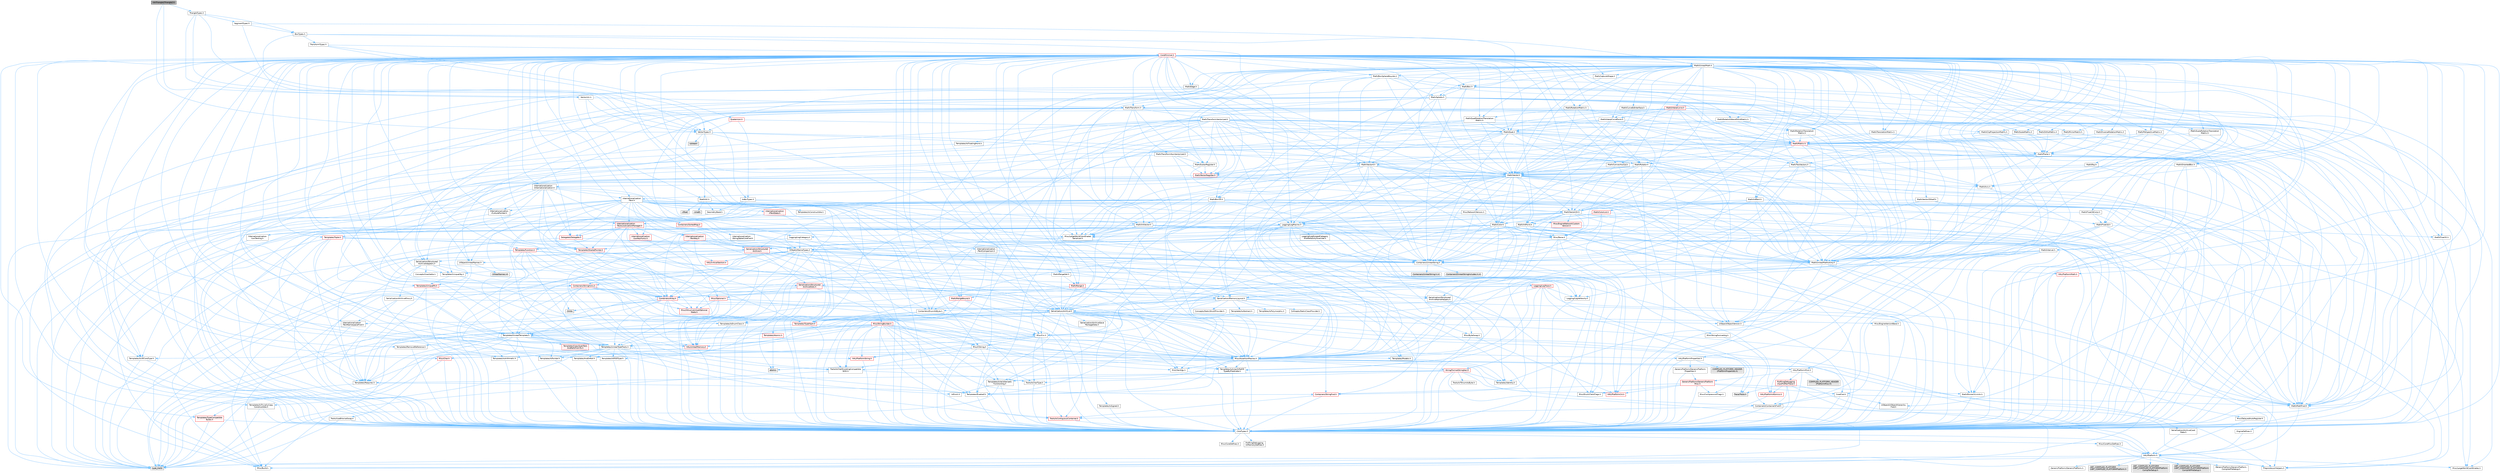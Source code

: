 digraph "IntrTriangle2Triangle2.h"
{
 // INTERACTIVE_SVG=YES
 // LATEX_PDF_SIZE
  bgcolor="transparent";
  edge [fontname=Helvetica,fontsize=10,labelfontname=Helvetica,labelfontsize=10];
  node [fontname=Helvetica,fontsize=10,shape=box,height=0.2,width=0.4];
  Node1 [id="Node000001",label="IntrTriangle2Triangle2.h",height=0.2,width=0.4,color="gray40", fillcolor="grey60", style="filled", fontcolor="black",tooltip=" "];
  Node1 -> Node2 [id="edge1_Node000001_Node000002",color="steelblue1",style="solid",tooltip=" "];
  Node2 [id="Node000002",label="VectorTypes.h",height=0.2,width=0.4,color="grey40", fillcolor="white", style="filled",URL="$d4/d5b/VectorTypes_8h.html",tooltip=" "];
  Node2 -> Node3 [id="edge2_Node000002_Node000003",color="steelblue1",style="solid",tooltip=" "];
  Node3 [id="Node000003",label="Math/Vector.h",height=0.2,width=0.4,color="grey40", fillcolor="white", style="filled",URL="$d6/dbe/Vector_8h.html",tooltip=" "];
  Node3 -> Node4 [id="edge3_Node000003_Node000004",color="steelblue1",style="solid",tooltip=" "];
  Node4 [id="Node000004",label="CoreTypes.h",height=0.2,width=0.4,color="grey40", fillcolor="white", style="filled",URL="$dc/dec/CoreTypes_8h.html",tooltip=" "];
  Node4 -> Node5 [id="edge4_Node000004_Node000005",color="steelblue1",style="solid",tooltip=" "];
  Node5 [id="Node000005",label="HAL/Platform.h",height=0.2,width=0.4,color="grey40", fillcolor="white", style="filled",URL="$d9/dd0/Platform_8h.html",tooltip=" "];
  Node5 -> Node6 [id="edge5_Node000005_Node000006",color="steelblue1",style="solid",tooltip=" "];
  Node6 [id="Node000006",label="Misc/Build.h",height=0.2,width=0.4,color="grey40", fillcolor="white", style="filled",URL="$d3/dbb/Build_8h.html",tooltip=" "];
  Node5 -> Node7 [id="edge6_Node000005_Node000007",color="steelblue1",style="solid",tooltip=" "];
  Node7 [id="Node000007",label="Misc/LargeWorldCoordinates.h",height=0.2,width=0.4,color="grey40", fillcolor="white", style="filled",URL="$d2/dcb/LargeWorldCoordinates_8h.html",tooltip=" "];
  Node5 -> Node8 [id="edge7_Node000005_Node000008",color="steelblue1",style="solid",tooltip=" "];
  Node8 [id="Node000008",label="type_traits",height=0.2,width=0.4,color="grey60", fillcolor="#E0E0E0", style="filled",tooltip=" "];
  Node5 -> Node9 [id="edge8_Node000005_Node000009",color="steelblue1",style="solid",tooltip=" "];
  Node9 [id="Node000009",label="PreprocessorHelpers.h",height=0.2,width=0.4,color="grey40", fillcolor="white", style="filled",URL="$db/ddb/PreprocessorHelpers_8h.html",tooltip=" "];
  Node5 -> Node10 [id="edge9_Node000005_Node000010",color="steelblue1",style="solid",tooltip=" "];
  Node10 [id="Node000010",label="UBT_COMPILED_PLATFORM\l/UBT_COMPILED_PLATFORMPlatform\lCompilerPreSetup.h",height=0.2,width=0.4,color="grey60", fillcolor="#E0E0E0", style="filled",tooltip=" "];
  Node5 -> Node11 [id="edge10_Node000005_Node000011",color="steelblue1",style="solid",tooltip=" "];
  Node11 [id="Node000011",label="GenericPlatform/GenericPlatform\lCompilerPreSetup.h",height=0.2,width=0.4,color="grey40", fillcolor="white", style="filled",URL="$d9/dc8/GenericPlatformCompilerPreSetup_8h.html",tooltip=" "];
  Node5 -> Node12 [id="edge11_Node000005_Node000012",color="steelblue1",style="solid",tooltip=" "];
  Node12 [id="Node000012",label="GenericPlatform/GenericPlatform.h",height=0.2,width=0.4,color="grey40", fillcolor="white", style="filled",URL="$d6/d84/GenericPlatform_8h.html",tooltip=" "];
  Node5 -> Node13 [id="edge12_Node000005_Node000013",color="steelblue1",style="solid",tooltip=" "];
  Node13 [id="Node000013",label="UBT_COMPILED_PLATFORM\l/UBT_COMPILED_PLATFORMPlatform.h",height=0.2,width=0.4,color="grey60", fillcolor="#E0E0E0", style="filled",tooltip=" "];
  Node5 -> Node14 [id="edge13_Node000005_Node000014",color="steelblue1",style="solid",tooltip=" "];
  Node14 [id="Node000014",label="UBT_COMPILED_PLATFORM\l/UBT_COMPILED_PLATFORMPlatform\lCompilerSetup.h",height=0.2,width=0.4,color="grey60", fillcolor="#E0E0E0", style="filled",tooltip=" "];
  Node4 -> Node15 [id="edge14_Node000004_Node000015",color="steelblue1",style="solid",tooltip=" "];
  Node15 [id="Node000015",label="ProfilingDebugging\l/UMemoryDefines.h",height=0.2,width=0.4,color="grey40", fillcolor="white", style="filled",URL="$d2/da2/UMemoryDefines_8h.html",tooltip=" "];
  Node4 -> Node16 [id="edge15_Node000004_Node000016",color="steelblue1",style="solid",tooltip=" "];
  Node16 [id="Node000016",label="Misc/CoreMiscDefines.h",height=0.2,width=0.4,color="grey40", fillcolor="white", style="filled",URL="$da/d38/CoreMiscDefines_8h.html",tooltip=" "];
  Node16 -> Node5 [id="edge16_Node000016_Node000005",color="steelblue1",style="solid",tooltip=" "];
  Node16 -> Node9 [id="edge17_Node000016_Node000009",color="steelblue1",style="solid",tooltip=" "];
  Node4 -> Node17 [id="edge18_Node000004_Node000017",color="steelblue1",style="solid",tooltip=" "];
  Node17 [id="Node000017",label="Misc/CoreDefines.h",height=0.2,width=0.4,color="grey40", fillcolor="white", style="filled",URL="$d3/dd2/CoreDefines_8h.html",tooltip=" "];
  Node3 -> Node18 [id="edge19_Node000003_Node000018",color="steelblue1",style="solid",tooltip=" "];
  Node18 [id="Node000018",label="Misc/AssertionMacros.h",height=0.2,width=0.4,color="grey40", fillcolor="white", style="filled",URL="$d0/dfa/AssertionMacros_8h.html",tooltip=" "];
  Node18 -> Node4 [id="edge20_Node000018_Node000004",color="steelblue1",style="solid",tooltip=" "];
  Node18 -> Node5 [id="edge21_Node000018_Node000005",color="steelblue1",style="solid",tooltip=" "];
  Node18 -> Node19 [id="edge22_Node000018_Node000019",color="steelblue1",style="solid",tooltip=" "];
  Node19 [id="Node000019",label="HAL/PlatformMisc.h",height=0.2,width=0.4,color="grey40", fillcolor="white", style="filled",URL="$d0/df5/PlatformMisc_8h.html",tooltip=" "];
  Node19 -> Node4 [id="edge23_Node000019_Node000004",color="steelblue1",style="solid",tooltip=" "];
  Node19 -> Node20 [id="edge24_Node000019_Node000020",color="steelblue1",style="solid",tooltip=" "];
  Node20 [id="Node000020",label="GenericPlatform/GenericPlatform\lMisc.h",height=0.2,width=0.4,color="red", fillcolor="#FFF0F0", style="filled",URL="$db/d9a/GenericPlatformMisc_8h.html",tooltip=" "];
  Node20 -> Node21 [id="edge25_Node000020_Node000021",color="steelblue1",style="solid",tooltip=" "];
  Node21 [id="Node000021",label="Containers/StringFwd.h",height=0.2,width=0.4,color="red", fillcolor="#FFF0F0", style="filled",URL="$df/d37/StringFwd_8h.html",tooltip=" "];
  Node21 -> Node4 [id="edge26_Node000021_Node000004",color="steelblue1",style="solid",tooltip=" "];
  Node21 -> Node24 [id="edge27_Node000021_Node000024",color="steelblue1",style="solid",tooltip=" "];
  Node24 [id="Node000024",label="Traits/IsContiguousContainer.h",height=0.2,width=0.4,color="red", fillcolor="#FFF0F0", style="filled",URL="$d5/d3c/IsContiguousContainer_8h.html",tooltip=" "];
  Node24 -> Node4 [id="edge28_Node000024_Node000004",color="steelblue1",style="solid",tooltip=" "];
  Node20 -> Node26 [id="edge29_Node000020_Node000026",color="steelblue1",style="solid",tooltip=" "];
  Node26 [id="Node000026",label="CoreFwd.h",height=0.2,width=0.4,color="grey40", fillcolor="white", style="filled",URL="$d1/d1e/CoreFwd_8h.html",tooltip=" "];
  Node26 -> Node4 [id="edge30_Node000026_Node000004",color="steelblue1",style="solid",tooltip=" "];
  Node26 -> Node27 [id="edge31_Node000026_Node000027",color="steelblue1",style="solid",tooltip=" "];
  Node27 [id="Node000027",label="Containers/ContainersFwd.h",height=0.2,width=0.4,color="grey40", fillcolor="white", style="filled",URL="$d4/d0a/ContainersFwd_8h.html",tooltip=" "];
  Node27 -> Node5 [id="edge32_Node000027_Node000005",color="steelblue1",style="solid",tooltip=" "];
  Node27 -> Node4 [id="edge33_Node000027_Node000004",color="steelblue1",style="solid",tooltip=" "];
  Node27 -> Node24 [id="edge34_Node000027_Node000024",color="steelblue1",style="solid",tooltip=" "];
  Node26 -> Node28 [id="edge35_Node000026_Node000028",color="steelblue1",style="solid",tooltip=" "];
  Node28 [id="Node000028",label="Math/MathFwd.h",height=0.2,width=0.4,color="grey40", fillcolor="white", style="filled",URL="$d2/d10/MathFwd_8h.html",tooltip=" "];
  Node28 -> Node5 [id="edge36_Node000028_Node000005",color="steelblue1",style="solid",tooltip=" "];
  Node26 -> Node29 [id="edge37_Node000026_Node000029",color="steelblue1",style="solid",tooltip=" "];
  Node29 [id="Node000029",label="UObject/UObjectHierarchy\lFwd.h",height=0.2,width=0.4,color="grey40", fillcolor="white", style="filled",URL="$d3/d13/UObjectHierarchyFwd_8h.html",tooltip=" "];
  Node20 -> Node4 [id="edge38_Node000020_Node000004",color="steelblue1",style="solid",tooltip=" "];
  Node20 -> Node31 [id="edge39_Node000020_Node000031",color="steelblue1",style="solid",tooltip=" "];
  Node31 [id="Node000031",label="HAL/PlatformCrt.h",height=0.2,width=0.4,color="red", fillcolor="#FFF0F0", style="filled",URL="$d8/d75/PlatformCrt_8h.html",tooltip=" "];
  Node20 -> Node41 [id="edge40_Node000020_Node000041",color="steelblue1",style="solid",tooltip=" "];
  Node41 [id="Node000041",label="Math/NumericLimits.h",height=0.2,width=0.4,color="grey40", fillcolor="white", style="filled",URL="$df/d1b/NumericLimits_8h.html",tooltip=" "];
  Node41 -> Node4 [id="edge41_Node000041_Node000004",color="steelblue1",style="solid",tooltip=" "];
  Node20 -> Node42 [id="edge42_Node000020_Node000042",color="steelblue1",style="solid",tooltip=" "];
  Node42 [id="Node000042",label="Misc/CompressionFlags.h",height=0.2,width=0.4,color="grey40", fillcolor="white", style="filled",URL="$d9/d76/CompressionFlags_8h.html",tooltip=" "];
  Node20 -> Node43 [id="edge43_Node000020_Node000043",color="steelblue1",style="solid",tooltip=" "];
  Node43 [id="Node000043",label="Misc/EnumClassFlags.h",height=0.2,width=0.4,color="grey40", fillcolor="white", style="filled",URL="$d8/de7/EnumClassFlags_8h.html",tooltip=" "];
  Node19 -> Node46 [id="edge44_Node000019_Node000046",color="steelblue1",style="solid",tooltip=" "];
  Node46 [id="Node000046",label="COMPILED_PLATFORM_HEADER\l(PlatformMisc.h)",height=0.2,width=0.4,color="grey60", fillcolor="#E0E0E0", style="filled",tooltip=" "];
  Node19 -> Node47 [id="edge45_Node000019_Node000047",color="steelblue1",style="solid",tooltip=" "];
  Node47 [id="Node000047",label="ProfilingDebugging\l/CpuProfilerTrace.h",height=0.2,width=0.4,color="red", fillcolor="#FFF0F0", style="filled",URL="$da/dcb/CpuProfilerTrace_8h.html",tooltip=" "];
  Node47 -> Node4 [id="edge46_Node000047_Node000004",color="steelblue1",style="solid",tooltip=" "];
  Node47 -> Node27 [id="edge47_Node000047_Node000027",color="steelblue1",style="solid",tooltip=" "];
  Node47 -> Node48 [id="edge48_Node000047_Node000048",color="steelblue1",style="solid",tooltip=" "];
  Node48 [id="Node000048",label="HAL/PlatformAtomics.h",height=0.2,width=0.4,color="red", fillcolor="#FFF0F0", style="filled",URL="$d3/d36/PlatformAtomics_8h.html",tooltip=" "];
  Node48 -> Node4 [id="edge49_Node000048_Node000004",color="steelblue1",style="solid",tooltip=" "];
  Node47 -> Node9 [id="edge50_Node000047_Node000009",color="steelblue1",style="solid",tooltip=" "];
  Node47 -> Node6 [id="edge51_Node000047_Node000006",color="steelblue1",style="solid",tooltip=" "];
  Node47 -> Node54 [id="edge52_Node000047_Node000054",color="steelblue1",style="solid",tooltip=" "];
  Node54 [id="Node000054",label="Trace/Trace.h",height=0.2,width=0.4,color="grey60", fillcolor="#E0E0E0", style="filled",tooltip=" "];
  Node18 -> Node9 [id="edge53_Node000018_Node000009",color="steelblue1",style="solid",tooltip=" "];
  Node18 -> Node55 [id="edge54_Node000018_Node000055",color="steelblue1",style="solid",tooltip=" "];
  Node55 [id="Node000055",label="Templates/EnableIf.h",height=0.2,width=0.4,color="grey40", fillcolor="white", style="filled",URL="$d7/d60/EnableIf_8h.html",tooltip=" "];
  Node55 -> Node4 [id="edge55_Node000055_Node000004",color="steelblue1",style="solid",tooltip=" "];
  Node18 -> Node56 [id="edge56_Node000018_Node000056",color="steelblue1",style="solid",tooltip=" "];
  Node56 [id="Node000056",label="Templates/IsArrayOrRefOf\lTypeByPredicate.h",height=0.2,width=0.4,color="grey40", fillcolor="white", style="filled",URL="$d6/da1/IsArrayOrRefOfTypeByPredicate_8h.html",tooltip=" "];
  Node56 -> Node4 [id="edge57_Node000056_Node000004",color="steelblue1",style="solid",tooltip=" "];
  Node18 -> Node57 [id="edge58_Node000018_Node000057",color="steelblue1",style="solid",tooltip=" "];
  Node57 [id="Node000057",label="Templates/IsValidVariadic\lFunctionArg.h",height=0.2,width=0.4,color="grey40", fillcolor="white", style="filled",URL="$d0/dc8/IsValidVariadicFunctionArg_8h.html",tooltip=" "];
  Node57 -> Node4 [id="edge59_Node000057_Node000004",color="steelblue1",style="solid",tooltip=" "];
  Node57 -> Node58 [id="edge60_Node000057_Node000058",color="steelblue1",style="solid",tooltip=" "];
  Node58 [id="Node000058",label="IsEnum.h",height=0.2,width=0.4,color="grey40", fillcolor="white", style="filled",URL="$d4/de5/IsEnum_8h.html",tooltip=" "];
  Node57 -> Node8 [id="edge61_Node000057_Node000008",color="steelblue1",style="solid",tooltip=" "];
  Node18 -> Node59 [id="edge62_Node000018_Node000059",color="steelblue1",style="solid",tooltip=" "];
  Node59 [id="Node000059",label="Traits/IsCharEncodingCompatible\lWith.h",height=0.2,width=0.4,color="grey40", fillcolor="white", style="filled",URL="$df/dd1/IsCharEncodingCompatibleWith_8h.html",tooltip=" "];
  Node59 -> Node8 [id="edge63_Node000059_Node000008",color="steelblue1",style="solid",tooltip=" "];
  Node59 -> Node60 [id="edge64_Node000059_Node000060",color="steelblue1",style="solid",tooltip=" "];
  Node60 [id="Node000060",label="Traits/IsCharType.h",height=0.2,width=0.4,color="grey40", fillcolor="white", style="filled",URL="$db/d51/IsCharType_8h.html",tooltip=" "];
  Node60 -> Node4 [id="edge65_Node000060_Node000004",color="steelblue1",style="solid",tooltip=" "];
  Node18 -> Node61 [id="edge66_Node000018_Node000061",color="steelblue1",style="solid",tooltip=" "];
  Node61 [id="Node000061",label="Misc/VarArgs.h",height=0.2,width=0.4,color="grey40", fillcolor="white", style="filled",URL="$d5/d6f/VarArgs_8h.html",tooltip=" "];
  Node61 -> Node4 [id="edge67_Node000061_Node000004",color="steelblue1",style="solid",tooltip=" "];
  Node18 -> Node62 [id="edge68_Node000018_Node000062",color="steelblue1",style="solid",tooltip=" "];
  Node62 [id="Node000062",label="String/FormatStringSan.h",height=0.2,width=0.4,color="red", fillcolor="#FFF0F0", style="filled",URL="$d3/d8b/FormatStringSan_8h.html",tooltip=" "];
  Node62 -> Node8 [id="edge69_Node000062_Node000008",color="steelblue1",style="solid",tooltip=" "];
  Node62 -> Node4 [id="edge70_Node000062_Node000004",color="steelblue1",style="solid",tooltip=" "];
  Node62 -> Node63 [id="edge71_Node000062_Node000063",color="steelblue1",style="solid",tooltip=" "];
  Node63 [id="Node000063",label="Templates/Requires.h",height=0.2,width=0.4,color="grey40", fillcolor="white", style="filled",URL="$dc/d96/Requires_8h.html",tooltip=" "];
  Node63 -> Node55 [id="edge72_Node000063_Node000055",color="steelblue1",style="solid",tooltip=" "];
  Node63 -> Node8 [id="edge73_Node000063_Node000008",color="steelblue1",style="solid",tooltip=" "];
  Node62 -> Node64 [id="edge74_Node000062_Node000064",color="steelblue1",style="solid",tooltip=" "];
  Node64 [id="Node000064",label="Templates/Identity.h",height=0.2,width=0.4,color="grey40", fillcolor="white", style="filled",URL="$d0/dd5/Identity_8h.html",tooltip=" "];
  Node62 -> Node57 [id="edge75_Node000062_Node000057",color="steelblue1",style="solid",tooltip=" "];
  Node62 -> Node60 [id="edge76_Node000062_Node000060",color="steelblue1",style="solid",tooltip=" "];
  Node62 -> Node65 [id="edge77_Node000062_Node000065",color="steelblue1",style="solid",tooltip=" "];
  Node65 [id="Node000065",label="Traits/IsTEnumAsByte.h",height=0.2,width=0.4,color="grey40", fillcolor="white", style="filled",URL="$d1/de6/IsTEnumAsByte_8h.html",tooltip=" "];
  Node62 -> Node27 [id="edge78_Node000062_Node000027",color="steelblue1",style="solid",tooltip=" "];
  Node18 -> Node68 [id="edge79_Node000018_Node000068",color="steelblue1",style="solid",tooltip=" "];
  Node68 [id="Node000068",label="atomic",height=0.2,width=0.4,color="grey60", fillcolor="#E0E0E0", style="filled",tooltip=" "];
  Node3 -> Node28 [id="edge80_Node000003_Node000028",color="steelblue1",style="solid",tooltip=" "];
  Node3 -> Node41 [id="edge81_Node000003_Node000041",color="steelblue1",style="solid",tooltip=" "];
  Node3 -> Node69 [id="edge82_Node000003_Node000069",color="steelblue1",style="solid",tooltip=" "];
  Node69 [id="Node000069",label="Misc/Crc.h",height=0.2,width=0.4,color="grey40", fillcolor="white", style="filled",URL="$d4/dd2/Crc_8h.html",tooltip=" "];
  Node69 -> Node4 [id="edge83_Node000069_Node000004",color="steelblue1",style="solid",tooltip=" "];
  Node69 -> Node70 [id="edge84_Node000069_Node000070",color="steelblue1",style="solid",tooltip=" "];
  Node70 [id="Node000070",label="HAL/PlatformString.h",height=0.2,width=0.4,color="red", fillcolor="#FFF0F0", style="filled",URL="$db/db5/PlatformString_8h.html",tooltip=" "];
  Node70 -> Node4 [id="edge85_Node000070_Node000004",color="steelblue1",style="solid",tooltip=" "];
  Node69 -> Node18 [id="edge86_Node000069_Node000018",color="steelblue1",style="solid",tooltip=" "];
  Node69 -> Node72 [id="edge87_Node000069_Node000072",color="steelblue1",style="solid",tooltip=" "];
  Node72 [id="Node000072",label="Misc/CString.h",height=0.2,width=0.4,color="grey40", fillcolor="white", style="filled",URL="$d2/d49/CString_8h.html",tooltip=" "];
  Node72 -> Node4 [id="edge88_Node000072_Node000004",color="steelblue1",style="solid",tooltip=" "];
  Node72 -> Node31 [id="edge89_Node000072_Node000031",color="steelblue1",style="solid",tooltip=" "];
  Node72 -> Node70 [id="edge90_Node000072_Node000070",color="steelblue1",style="solid",tooltip=" "];
  Node72 -> Node18 [id="edge91_Node000072_Node000018",color="steelblue1",style="solid",tooltip=" "];
  Node72 -> Node73 [id="edge92_Node000072_Node000073",color="steelblue1",style="solid",tooltip=" "];
  Node73 [id="Node000073",label="Misc/Char.h",height=0.2,width=0.4,color="red", fillcolor="#FFF0F0", style="filled",URL="$d0/d58/Char_8h.html",tooltip=" "];
  Node73 -> Node4 [id="edge93_Node000073_Node000004",color="steelblue1",style="solid",tooltip=" "];
  Node73 -> Node8 [id="edge94_Node000073_Node000008",color="steelblue1",style="solid",tooltip=" "];
  Node72 -> Node61 [id="edge95_Node000072_Node000061",color="steelblue1",style="solid",tooltip=" "];
  Node72 -> Node56 [id="edge96_Node000072_Node000056",color="steelblue1",style="solid",tooltip=" "];
  Node72 -> Node57 [id="edge97_Node000072_Node000057",color="steelblue1",style="solid",tooltip=" "];
  Node72 -> Node59 [id="edge98_Node000072_Node000059",color="steelblue1",style="solid",tooltip=" "];
  Node69 -> Node73 [id="edge99_Node000069_Node000073",color="steelblue1",style="solid",tooltip=" "];
  Node69 -> Node77 [id="edge100_Node000069_Node000077",color="steelblue1",style="solid",tooltip=" "];
  Node77 [id="Node000077",label="Templates/UnrealTypeTraits.h",height=0.2,width=0.4,color="grey40", fillcolor="white", style="filled",URL="$d2/d2d/UnrealTypeTraits_8h.html",tooltip=" "];
  Node77 -> Node4 [id="edge101_Node000077_Node000004",color="steelblue1",style="solid",tooltip=" "];
  Node77 -> Node78 [id="edge102_Node000077_Node000078",color="steelblue1",style="solid",tooltip=" "];
  Node78 [id="Node000078",label="Templates/IsPointer.h",height=0.2,width=0.4,color="grey40", fillcolor="white", style="filled",URL="$d7/d05/IsPointer_8h.html",tooltip=" "];
  Node78 -> Node4 [id="edge103_Node000078_Node000004",color="steelblue1",style="solid",tooltip=" "];
  Node77 -> Node18 [id="edge104_Node000077_Node000018",color="steelblue1",style="solid",tooltip=" "];
  Node77 -> Node79 [id="edge105_Node000077_Node000079",color="steelblue1",style="solid",tooltip=" "];
  Node79 [id="Node000079",label="Templates/AndOrNot.h",height=0.2,width=0.4,color="grey40", fillcolor="white", style="filled",URL="$db/d0a/AndOrNot_8h.html",tooltip=" "];
  Node79 -> Node4 [id="edge106_Node000079_Node000004",color="steelblue1",style="solid",tooltip=" "];
  Node77 -> Node55 [id="edge107_Node000077_Node000055",color="steelblue1",style="solid",tooltip=" "];
  Node77 -> Node80 [id="edge108_Node000077_Node000080",color="steelblue1",style="solid",tooltip=" "];
  Node80 [id="Node000080",label="Templates/IsArithmetic.h",height=0.2,width=0.4,color="grey40", fillcolor="white", style="filled",URL="$d2/d5d/IsArithmetic_8h.html",tooltip=" "];
  Node80 -> Node4 [id="edge109_Node000080_Node000004",color="steelblue1",style="solid",tooltip=" "];
  Node77 -> Node58 [id="edge110_Node000077_Node000058",color="steelblue1",style="solid",tooltip=" "];
  Node77 -> Node81 [id="edge111_Node000077_Node000081",color="steelblue1",style="solid",tooltip=" "];
  Node81 [id="Node000081",label="Templates/Models.h",height=0.2,width=0.4,color="grey40", fillcolor="white", style="filled",URL="$d3/d0c/Models_8h.html",tooltip=" "];
  Node81 -> Node64 [id="edge112_Node000081_Node000064",color="steelblue1",style="solid",tooltip=" "];
  Node77 -> Node82 [id="edge113_Node000077_Node000082",color="steelblue1",style="solid",tooltip=" "];
  Node82 [id="Node000082",label="Templates/IsPODType.h",height=0.2,width=0.4,color="grey40", fillcolor="white", style="filled",URL="$d7/db1/IsPODType_8h.html",tooltip=" "];
  Node82 -> Node4 [id="edge114_Node000082_Node000004",color="steelblue1",style="solid",tooltip=" "];
  Node77 -> Node83 [id="edge115_Node000077_Node000083",color="steelblue1",style="solid",tooltip=" "];
  Node83 [id="Node000083",label="Templates/IsUECoreType.h",height=0.2,width=0.4,color="grey40", fillcolor="white", style="filled",URL="$d1/db8/IsUECoreType_8h.html",tooltip=" "];
  Node83 -> Node4 [id="edge116_Node000083_Node000004",color="steelblue1",style="solid",tooltip=" "];
  Node83 -> Node8 [id="edge117_Node000083_Node000008",color="steelblue1",style="solid",tooltip=" "];
  Node77 -> Node84 [id="edge118_Node000077_Node000084",color="steelblue1",style="solid",tooltip=" "];
  Node84 [id="Node000084",label="Templates/IsTriviallyCopy\lConstructible.h",height=0.2,width=0.4,color="grey40", fillcolor="white", style="filled",URL="$d3/d78/IsTriviallyCopyConstructible_8h.html",tooltip=" "];
  Node84 -> Node4 [id="edge119_Node000084_Node000004",color="steelblue1",style="solid",tooltip=" "];
  Node84 -> Node8 [id="edge120_Node000084_Node000008",color="steelblue1",style="solid",tooltip=" "];
  Node69 -> Node60 [id="edge121_Node000069_Node000060",color="steelblue1",style="solid",tooltip=" "];
  Node3 -> Node85 [id="edge122_Node000003_Node000085",color="steelblue1",style="solid",tooltip=" "];
  Node85 [id="Node000085",label="Math/UnrealMathUtility.h",height=0.2,width=0.4,color="grey40", fillcolor="white", style="filled",URL="$db/db8/UnrealMathUtility_8h.html",tooltip=" "];
  Node85 -> Node4 [id="edge123_Node000085_Node000004",color="steelblue1",style="solid",tooltip=" "];
  Node85 -> Node18 [id="edge124_Node000085_Node000018",color="steelblue1",style="solid",tooltip=" "];
  Node85 -> Node86 [id="edge125_Node000085_Node000086",color="steelblue1",style="solid",tooltip=" "];
  Node86 [id="Node000086",label="HAL/PlatformMath.h",height=0.2,width=0.4,color="red", fillcolor="#FFF0F0", style="filled",URL="$dc/d53/PlatformMath_8h.html",tooltip=" "];
  Node86 -> Node4 [id="edge126_Node000086_Node000004",color="steelblue1",style="solid",tooltip=" "];
  Node85 -> Node28 [id="edge127_Node000085_Node000028",color="steelblue1",style="solid",tooltip=" "];
  Node85 -> Node64 [id="edge128_Node000085_Node000064",color="steelblue1",style="solid",tooltip=" "];
  Node85 -> Node63 [id="edge129_Node000085_Node000063",color="steelblue1",style="solid",tooltip=" "];
  Node3 -> Node97 [id="edge130_Node000003_Node000097",color="steelblue1",style="solid",tooltip=" "];
  Node97 [id="Node000097",label="Containers/UnrealString.h",height=0.2,width=0.4,color="grey40", fillcolor="white", style="filled",URL="$d5/dba/UnrealString_8h.html",tooltip=" "];
  Node97 -> Node98 [id="edge131_Node000097_Node000098",color="steelblue1",style="solid",tooltip=" "];
  Node98 [id="Node000098",label="Containers/UnrealStringIncludes.h.inl",height=0.2,width=0.4,color="grey60", fillcolor="#E0E0E0", style="filled",tooltip=" "];
  Node97 -> Node99 [id="edge132_Node000097_Node000099",color="steelblue1",style="solid",tooltip=" "];
  Node99 [id="Node000099",label="Containers/UnrealString.h.inl",height=0.2,width=0.4,color="grey60", fillcolor="#E0E0E0", style="filled",tooltip=" "];
  Node97 -> Node100 [id="edge133_Node000097_Node000100",color="steelblue1",style="solid",tooltip=" "];
  Node100 [id="Node000100",label="Misc/StringFormatArg.h",height=0.2,width=0.4,color="grey40", fillcolor="white", style="filled",URL="$d2/d16/StringFormatArg_8h.html",tooltip=" "];
  Node100 -> Node27 [id="edge134_Node000100_Node000027",color="steelblue1",style="solid",tooltip=" "];
  Node3 -> Node101 [id="edge135_Node000003_Node000101",color="steelblue1",style="solid",tooltip=" "];
  Node101 [id="Node000101",label="Misc/Parse.h",height=0.2,width=0.4,color="grey40", fillcolor="white", style="filled",URL="$dc/d71/Parse_8h.html",tooltip=" "];
  Node101 -> Node21 [id="edge136_Node000101_Node000021",color="steelblue1",style="solid",tooltip=" "];
  Node101 -> Node97 [id="edge137_Node000101_Node000097",color="steelblue1",style="solid",tooltip=" "];
  Node101 -> Node4 [id="edge138_Node000101_Node000004",color="steelblue1",style="solid",tooltip=" "];
  Node101 -> Node31 [id="edge139_Node000101_Node000031",color="steelblue1",style="solid",tooltip=" "];
  Node101 -> Node6 [id="edge140_Node000101_Node000006",color="steelblue1",style="solid",tooltip=" "];
  Node101 -> Node43 [id="edge141_Node000101_Node000043",color="steelblue1",style="solid",tooltip=" "];
  Node101 -> Node102 [id="edge142_Node000101_Node000102",color="steelblue1",style="solid",tooltip=" "];
  Node102 [id="Node000102",label="Templates/Function.h",height=0.2,width=0.4,color="red", fillcolor="#FFF0F0", style="filled",URL="$df/df5/Function_8h.html",tooltip=" "];
  Node102 -> Node4 [id="edge143_Node000102_Node000004",color="steelblue1",style="solid",tooltip=" "];
  Node102 -> Node18 [id="edge144_Node000102_Node000018",color="steelblue1",style="solid",tooltip=" "];
  Node102 -> Node103 [id="edge145_Node000102_Node000103",color="steelblue1",style="solid",tooltip=" "];
  Node103 [id="Node000103",label="Misc/IntrusiveUnsetOptional\lState.h",height=0.2,width=0.4,color="red", fillcolor="#FFF0F0", style="filled",URL="$d2/d0a/IntrusiveUnsetOptionalState_8h.html",tooltip=" "];
  Node102 -> Node105 [id="edge146_Node000102_Node000105",color="steelblue1",style="solid",tooltip=" "];
  Node105 [id="Node000105",label="HAL/UnrealMemory.h",height=0.2,width=0.4,color="red", fillcolor="#FFF0F0", style="filled",URL="$d9/d96/UnrealMemory_8h.html",tooltip=" "];
  Node105 -> Node4 [id="edge147_Node000105_Node000004",color="steelblue1",style="solid",tooltip=" "];
  Node105 -> Node78 [id="edge148_Node000105_Node000078",color="steelblue1",style="solid",tooltip=" "];
  Node102 -> Node77 [id="edge149_Node000102_Node000077",color="steelblue1",style="solid",tooltip=" "];
  Node102 -> Node122 [id="edge150_Node000102_Node000122",color="steelblue1",style="solid",tooltip=" "];
  Node122 [id="Node000122",label="Templates/UnrealTemplate.h",height=0.2,width=0.4,color="grey40", fillcolor="white", style="filled",URL="$d4/d24/UnrealTemplate_8h.html",tooltip=" "];
  Node122 -> Node4 [id="edge151_Node000122_Node000004",color="steelblue1",style="solid",tooltip=" "];
  Node122 -> Node78 [id="edge152_Node000122_Node000078",color="steelblue1",style="solid",tooltip=" "];
  Node122 -> Node105 [id="edge153_Node000122_Node000105",color="steelblue1",style="solid",tooltip=" "];
  Node122 -> Node123 [id="edge154_Node000122_Node000123",color="steelblue1",style="solid",tooltip=" "];
  Node123 [id="Node000123",label="Templates/CopyQualifiers\lAndRefsFromTo.h",height=0.2,width=0.4,color="red", fillcolor="#FFF0F0", style="filled",URL="$d3/db3/CopyQualifiersAndRefsFromTo_8h.html",tooltip=" "];
  Node122 -> Node77 [id="edge155_Node000122_Node000077",color="steelblue1",style="solid",tooltip=" "];
  Node122 -> Node89 [id="edge156_Node000122_Node000089",color="steelblue1",style="solid",tooltip=" "];
  Node89 [id="Node000089",label="Templates/RemoveReference.h",height=0.2,width=0.4,color="grey40", fillcolor="white", style="filled",URL="$da/dbe/RemoveReference_8h.html",tooltip=" "];
  Node89 -> Node4 [id="edge157_Node000089_Node000004",color="steelblue1",style="solid",tooltip=" "];
  Node122 -> Node63 [id="edge158_Node000122_Node000063",color="steelblue1",style="solid",tooltip=" "];
  Node122 -> Node94 [id="edge159_Node000122_Node000094",color="steelblue1",style="solid",tooltip=" "];
  Node94 [id="Node000094",label="Templates/TypeCompatible\lBytes.h",height=0.2,width=0.4,color="red", fillcolor="#FFF0F0", style="filled",URL="$df/d0a/TypeCompatibleBytes_8h.html",tooltip=" "];
  Node94 -> Node4 [id="edge160_Node000094_Node000004",color="steelblue1",style="solid",tooltip=" "];
  Node94 -> Node8 [id="edge161_Node000094_Node000008",color="steelblue1",style="solid",tooltip=" "];
  Node122 -> Node64 [id="edge162_Node000122_Node000064",color="steelblue1",style="solid",tooltip=" "];
  Node122 -> Node24 [id="edge163_Node000122_Node000024",color="steelblue1",style="solid",tooltip=" "];
  Node122 -> Node125 [id="edge164_Node000122_Node000125",color="steelblue1",style="solid",tooltip=" "];
  Node125 [id="Node000125",label="Traits/UseBitwiseSwap.h",height=0.2,width=0.4,color="grey40", fillcolor="white", style="filled",URL="$db/df3/UseBitwiseSwap_8h.html",tooltip=" "];
  Node125 -> Node4 [id="edge165_Node000125_Node000004",color="steelblue1",style="solid",tooltip=" "];
  Node125 -> Node8 [id="edge166_Node000125_Node000008",color="steelblue1",style="solid",tooltip=" "];
  Node122 -> Node8 [id="edge167_Node000122_Node000008",color="steelblue1",style="solid",tooltip=" "];
  Node102 -> Node63 [id="edge168_Node000102_Node000063",color="steelblue1",style="solid",tooltip=" "];
  Node102 -> Node85 [id="edge169_Node000102_Node000085",color="steelblue1",style="solid",tooltip=" "];
  Node102 -> Node8 [id="edge170_Node000102_Node000008",color="steelblue1",style="solid",tooltip=" "];
  Node3 -> Node126 [id="edge171_Node000003_Node000126",color="steelblue1",style="solid",tooltip=" "];
  Node126 [id="Node000126",label="Misc/LargeWorldCoordinates\lSerializer.h",height=0.2,width=0.4,color="grey40", fillcolor="white", style="filled",URL="$d7/df9/LargeWorldCoordinatesSerializer_8h.html",tooltip=" "];
  Node126 -> Node127 [id="edge172_Node000126_Node000127",color="steelblue1",style="solid",tooltip=" "];
  Node127 [id="Node000127",label="UObject/NameTypes.h",height=0.2,width=0.4,color="grey40", fillcolor="white", style="filled",URL="$d6/d35/NameTypes_8h.html",tooltip=" "];
  Node127 -> Node4 [id="edge173_Node000127_Node000004",color="steelblue1",style="solid",tooltip=" "];
  Node127 -> Node18 [id="edge174_Node000127_Node000018",color="steelblue1",style="solid",tooltip=" "];
  Node127 -> Node105 [id="edge175_Node000127_Node000105",color="steelblue1",style="solid",tooltip=" "];
  Node127 -> Node77 [id="edge176_Node000127_Node000077",color="steelblue1",style="solid",tooltip=" "];
  Node127 -> Node122 [id="edge177_Node000127_Node000122",color="steelblue1",style="solid",tooltip=" "];
  Node127 -> Node97 [id="edge178_Node000127_Node000097",color="steelblue1",style="solid",tooltip=" "];
  Node127 -> Node128 [id="edge179_Node000127_Node000128",color="steelblue1",style="solid",tooltip=" "];
  Node128 [id="Node000128",label="HAL/CriticalSection.h",height=0.2,width=0.4,color="red", fillcolor="#FFF0F0", style="filled",URL="$d6/d90/CriticalSection_8h.html",tooltip=" "];
  Node127 -> Node131 [id="edge180_Node000127_Node000131",color="steelblue1",style="solid",tooltip=" "];
  Node131 [id="Node000131",label="Containers/StringConv.h",height=0.2,width=0.4,color="red", fillcolor="#FFF0F0", style="filled",URL="$d3/ddf/StringConv_8h.html",tooltip=" "];
  Node131 -> Node4 [id="edge181_Node000131_Node000004",color="steelblue1",style="solid",tooltip=" "];
  Node131 -> Node18 [id="edge182_Node000131_Node000018",color="steelblue1",style="solid",tooltip=" "];
  Node131 -> Node136 [id="edge183_Node000131_Node000136",color="steelblue1",style="solid",tooltip=" "];
  Node136 [id="Node000136",label="Containers/Array.h",height=0.2,width=0.4,color="red", fillcolor="#FFF0F0", style="filled",URL="$df/dd0/Array_8h.html",tooltip=" "];
  Node136 -> Node4 [id="edge184_Node000136_Node000004",color="steelblue1",style="solid",tooltip=" "];
  Node136 -> Node18 [id="edge185_Node000136_Node000018",color="steelblue1",style="solid",tooltip=" "];
  Node136 -> Node103 [id="edge186_Node000136_Node000103",color="steelblue1",style="solid",tooltip=" "];
  Node136 -> Node105 [id="edge187_Node000136_Node000105",color="steelblue1",style="solid",tooltip=" "];
  Node136 -> Node77 [id="edge188_Node000136_Node000077",color="steelblue1",style="solid",tooltip=" "];
  Node136 -> Node122 [id="edge189_Node000136_Node000122",color="steelblue1",style="solid",tooltip=" "];
  Node136 -> Node141 [id="edge190_Node000136_Node000141",color="steelblue1",style="solid",tooltip=" "];
  Node141 [id="Node000141",label="Serialization/Archive.h",height=0.2,width=0.4,color="grey40", fillcolor="white", style="filled",URL="$d7/d3b/Archive_8h.html",tooltip=" "];
  Node141 -> Node26 [id="edge191_Node000141_Node000026",color="steelblue1",style="solid",tooltip=" "];
  Node141 -> Node4 [id="edge192_Node000141_Node000004",color="steelblue1",style="solid",tooltip=" "];
  Node141 -> Node142 [id="edge193_Node000141_Node000142",color="steelblue1",style="solid",tooltip=" "];
  Node142 [id="Node000142",label="HAL/PlatformProperties.h",height=0.2,width=0.4,color="grey40", fillcolor="white", style="filled",URL="$d9/db0/PlatformProperties_8h.html",tooltip=" "];
  Node142 -> Node4 [id="edge194_Node000142_Node000004",color="steelblue1",style="solid",tooltip=" "];
  Node142 -> Node143 [id="edge195_Node000142_Node000143",color="steelblue1",style="solid",tooltip=" "];
  Node143 [id="Node000143",label="GenericPlatform/GenericPlatform\lProperties.h",height=0.2,width=0.4,color="grey40", fillcolor="white", style="filled",URL="$d2/dcd/GenericPlatformProperties_8h.html",tooltip=" "];
  Node143 -> Node4 [id="edge196_Node000143_Node000004",color="steelblue1",style="solid",tooltip=" "];
  Node143 -> Node20 [id="edge197_Node000143_Node000020",color="steelblue1",style="solid",tooltip=" "];
  Node142 -> Node144 [id="edge198_Node000142_Node000144",color="steelblue1",style="solid",tooltip=" "];
  Node144 [id="Node000144",label="COMPILED_PLATFORM_HEADER\l(PlatformProperties.h)",height=0.2,width=0.4,color="grey60", fillcolor="#E0E0E0", style="filled",tooltip=" "];
  Node141 -> Node145 [id="edge199_Node000141_Node000145",color="steelblue1",style="solid",tooltip=" "];
  Node145 [id="Node000145",label="Internationalization\l/TextNamespaceFwd.h",height=0.2,width=0.4,color="grey40", fillcolor="white", style="filled",URL="$d8/d97/TextNamespaceFwd_8h.html",tooltip=" "];
  Node145 -> Node4 [id="edge200_Node000145_Node000004",color="steelblue1",style="solid",tooltip=" "];
  Node141 -> Node28 [id="edge201_Node000141_Node000028",color="steelblue1",style="solid",tooltip=" "];
  Node141 -> Node18 [id="edge202_Node000141_Node000018",color="steelblue1",style="solid",tooltip=" "];
  Node141 -> Node6 [id="edge203_Node000141_Node000006",color="steelblue1",style="solid",tooltip=" "];
  Node141 -> Node42 [id="edge204_Node000141_Node000042",color="steelblue1",style="solid",tooltip=" "];
  Node141 -> Node146 [id="edge205_Node000141_Node000146",color="steelblue1",style="solid",tooltip=" "];
  Node146 [id="Node000146",label="Misc/EngineVersionBase.h",height=0.2,width=0.4,color="grey40", fillcolor="white", style="filled",URL="$d5/d2b/EngineVersionBase_8h.html",tooltip=" "];
  Node146 -> Node4 [id="edge206_Node000146_Node000004",color="steelblue1",style="solid",tooltip=" "];
  Node141 -> Node61 [id="edge207_Node000141_Node000061",color="steelblue1",style="solid",tooltip=" "];
  Node141 -> Node147 [id="edge208_Node000141_Node000147",color="steelblue1",style="solid",tooltip=" "];
  Node147 [id="Node000147",label="Serialization/ArchiveCook\lData.h",height=0.2,width=0.4,color="grey40", fillcolor="white", style="filled",URL="$dc/db6/ArchiveCookData_8h.html",tooltip=" "];
  Node147 -> Node5 [id="edge209_Node000147_Node000005",color="steelblue1",style="solid",tooltip=" "];
  Node141 -> Node148 [id="edge210_Node000141_Node000148",color="steelblue1",style="solid",tooltip=" "];
  Node148 [id="Node000148",label="Serialization/ArchiveSave\lPackageData.h",height=0.2,width=0.4,color="grey40", fillcolor="white", style="filled",URL="$d1/d37/ArchiveSavePackageData_8h.html",tooltip=" "];
  Node141 -> Node55 [id="edge211_Node000141_Node000055",color="steelblue1",style="solid",tooltip=" "];
  Node141 -> Node56 [id="edge212_Node000141_Node000056",color="steelblue1",style="solid",tooltip=" "];
  Node141 -> Node149 [id="edge213_Node000141_Node000149",color="steelblue1",style="solid",tooltip=" "];
  Node149 [id="Node000149",label="Templates/IsEnumClass.h",height=0.2,width=0.4,color="grey40", fillcolor="white", style="filled",URL="$d7/d15/IsEnumClass_8h.html",tooltip=" "];
  Node149 -> Node4 [id="edge214_Node000149_Node000004",color="steelblue1",style="solid",tooltip=" "];
  Node149 -> Node79 [id="edge215_Node000149_Node000079",color="steelblue1",style="solid",tooltip=" "];
  Node141 -> Node92 [id="edge216_Node000141_Node000092",color="steelblue1",style="solid",tooltip=" "];
  Node92 [id="Node000092",label="Templates/IsSigned.h",height=0.2,width=0.4,color="grey40", fillcolor="white", style="filled",URL="$d8/dd8/IsSigned_8h.html",tooltip=" "];
  Node92 -> Node4 [id="edge217_Node000092_Node000004",color="steelblue1",style="solid",tooltip=" "];
  Node141 -> Node57 [id="edge218_Node000141_Node000057",color="steelblue1",style="solid",tooltip=" "];
  Node141 -> Node122 [id="edge219_Node000141_Node000122",color="steelblue1",style="solid",tooltip=" "];
  Node141 -> Node59 [id="edge220_Node000141_Node000059",color="steelblue1",style="solid",tooltip=" "];
  Node141 -> Node150 [id="edge221_Node000141_Node000150",color="steelblue1",style="solid",tooltip=" "];
  Node150 [id="Node000150",label="UObject/ObjectVersion.h",height=0.2,width=0.4,color="grey40", fillcolor="white", style="filled",URL="$da/d63/ObjectVersion_8h.html",tooltip=" "];
  Node150 -> Node4 [id="edge222_Node000150_Node000004",color="steelblue1",style="solid",tooltip=" "];
  Node136 -> Node63 [id="edge223_Node000136_Node000063",color="steelblue1",style="solid",tooltip=" "];
  Node136 -> Node95 [id="edge224_Node000136_Node000095",color="steelblue1",style="solid",tooltip=" "];
  Node95 [id="Node000095",label="limits",height=0.2,width=0.4,color="grey60", fillcolor="#E0E0E0", style="filled",tooltip=" "];
  Node136 -> Node8 [id="edge225_Node000136_Node000008",color="steelblue1",style="solid",tooltip=" "];
  Node131 -> Node72 [id="edge226_Node000131_Node000072",color="steelblue1",style="solid",tooltip=" "];
  Node131 -> Node122 [id="edge227_Node000131_Node000122",color="steelblue1",style="solid",tooltip=" "];
  Node131 -> Node77 [id="edge228_Node000131_Node000077",color="steelblue1",style="solid",tooltip=" "];
  Node131 -> Node59 [id="edge229_Node000131_Node000059",color="steelblue1",style="solid",tooltip=" "];
  Node131 -> Node24 [id="edge230_Node000131_Node000024",color="steelblue1",style="solid",tooltip=" "];
  Node131 -> Node8 [id="edge231_Node000131_Node000008",color="steelblue1",style="solid",tooltip=" "];
  Node127 -> Node21 [id="edge232_Node000127_Node000021",color="steelblue1",style="solid",tooltip=" "];
  Node127 -> Node178 [id="edge233_Node000127_Node000178",color="steelblue1",style="solid",tooltip=" "];
  Node178 [id="Node000178",label="UObject/UnrealNames.h",height=0.2,width=0.4,color="grey40", fillcolor="white", style="filled",URL="$d8/db1/UnrealNames_8h.html",tooltip=" "];
  Node178 -> Node4 [id="edge234_Node000178_Node000004",color="steelblue1",style="solid",tooltip=" "];
  Node178 -> Node179 [id="edge235_Node000178_Node000179",color="steelblue1",style="solid",tooltip=" "];
  Node179 [id="Node000179",label="UnrealNames.inl",height=0.2,width=0.4,color="grey60", fillcolor="#E0E0E0", style="filled",tooltip=" "];
  Node127 -> Node111 [id="edge236_Node000127_Node000111",color="steelblue1",style="solid",tooltip=" "];
  Node111 [id="Node000111",label="Templates/Atomic.h",height=0.2,width=0.4,color="red", fillcolor="#FFF0F0", style="filled",URL="$d3/d91/Atomic_8h.html",tooltip=" "];
  Node111 -> Node68 [id="edge237_Node000111_Node000068",color="steelblue1",style="solid",tooltip=" "];
  Node127 -> Node152 [id="edge238_Node000127_Node000152",color="steelblue1",style="solid",tooltip=" "];
  Node152 [id="Node000152",label="Serialization/MemoryLayout.h",height=0.2,width=0.4,color="grey40", fillcolor="white", style="filled",URL="$d7/d66/MemoryLayout_8h.html",tooltip=" "];
  Node152 -> Node153 [id="edge239_Node000152_Node000153",color="steelblue1",style="solid",tooltip=" "];
  Node153 [id="Node000153",label="Concepts/StaticClassProvider.h",height=0.2,width=0.4,color="grey40", fillcolor="white", style="filled",URL="$dd/d83/StaticClassProvider_8h.html",tooltip=" "];
  Node152 -> Node154 [id="edge240_Node000152_Node000154",color="steelblue1",style="solid",tooltip=" "];
  Node154 [id="Node000154",label="Concepts/StaticStructProvider.h",height=0.2,width=0.4,color="grey40", fillcolor="white", style="filled",URL="$d5/d77/StaticStructProvider_8h.html",tooltip=" "];
  Node152 -> Node155 [id="edge241_Node000152_Node000155",color="steelblue1",style="solid",tooltip=" "];
  Node155 [id="Node000155",label="Containers/EnumAsByte.h",height=0.2,width=0.4,color="grey40", fillcolor="white", style="filled",URL="$d6/d9a/EnumAsByte_8h.html",tooltip=" "];
  Node155 -> Node4 [id="edge242_Node000155_Node000004",color="steelblue1",style="solid",tooltip=" "];
  Node155 -> Node82 [id="edge243_Node000155_Node000082",color="steelblue1",style="solid",tooltip=" "];
  Node155 -> Node156 [id="edge244_Node000155_Node000156",color="steelblue1",style="solid",tooltip=" "];
  Node156 [id="Node000156",label="Templates/TypeHash.h",height=0.2,width=0.4,color="red", fillcolor="#FFF0F0", style="filled",URL="$d1/d62/TypeHash_8h.html",tooltip=" "];
  Node156 -> Node4 [id="edge245_Node000156_Node000004",color="steelblue1",style="solid",tooltip=" "];
  Node156 -> Node63 [id="edge246_Node000156_Node000063",color="steelblue1",style="solid",tooltip=" "];
  Node156 -> Node69 [id="edge247_Node000156_Node000069",color="steelblue1",style="solid",tooltip=" "];
  Node156 -> Node8 [id="edge248_Node000156_Node000008",color="steelblue1",style="solid",tooltip=" "];
  Node152 -> Node21 [id="edge249_Node000152_Node000021",color="steelblue1",style="solid",tooltip=" "];
  Node152 -> Node105 [id="edge250_Node000152_Node000105",color="steelblue1",style="solid",tooltip=" "];
  Node152 -> Node158 [id="edge251_Node000152_Node000158",color="steelblue1",style="solid",tooltip=" "];
  Node158 [id="Node000158",label="Misc/DelayedAutoRegister.h",height=0.2,width=0.4,color="grey40", fillcolor="white", style="filled",URL="$d1/dda/DelayedAutoRegister_8h.html",tooltip=" "];
  Node158 -> Node5 [id="edge252_Node000158_Node000005",color="steelblue1",style="solid",tooltip=" "];
  Node152 -> Node55 [id="edge253_Node000152_Node000055",color="steelblue1",style="solid",tooltip=" "];
  Node152 -> Node159 [id="edge254_Node000152_Node000159",color="steelblue1",style="solid",tooltip=" "];
  Node159 [id="Node000159",label="Templates/IsAbstract.h",height=0.2,width=0.4,color="grey40", fillcolor="white", style="filled",URL="$d8/db7/IsAbstract_8h.html",tooltip=" "];
  Node152 -> Node134 [id="edge255_Node000152_Node000134",color="steelblue1",style="solid",tooltip=" "];
  Node134 [id="Node000134",label="Templates/IsPolymorphic.h",height=0.2,width=0.4,color="grey40", fillcolor="white", style="filled",URL="$dc/d20/IsPolymorphic_8h.html",tooltip=" "];
  Node152 -> Node81 [id="edge256_Node000152_Node000081",color="steelblue1",style="solid",tooltip=" "];
  Node152 -> Node122 [id="edge257_Node000152_Node000122",color="steelblue1",style="solid",tooltip=" "];
  Node127 -> Node103 [id="edge258_Node000127_Node000103",color="steelblue1",style="solid",tooltip=" "];
  Node127 -> Node180 [id="edge259_Node000127_Node000180",color="steelblue1",style="solid",tooltip=" "];
  Node180 [id="Node000180",label="Misc/StringBuilder.h",height=0.2,width=0.4,color="red", fillcolor="#FFF0F0", style="filled",URL="$d4/d52/StringBuilder_8h.html",tooltip=" "];
  Node180 -> Node21 [id="edge260_Node000180_Node000021",color="steelblue1",style="solid",tooltip=" "];
  Node180 -> Node4 [id="edge261_Node000180_Node000004",color="steelblue1",style="solid",tooltip=" "];
  Node180 -> Node70 [id="edge262_Node000180_Node000070",color="steelblue1",style="solid",tooltip=" "];
  Node180 -> Node105 [id="edge263_Node000180_Node000105",color="steelblue1",style="solid",tooltip=" "];
  Node180 -> Node18 [id="edge264_Node000180_Node000018",color="steelblue1",style="solid",tooltip=" "];
  Node180 -> Node72 [id="edge265_Node000180_Node000072",color="steelblue1",style="solid",tooltip=" "];
  Node180 -> Node55 [id="edge266_Node000180_Node000055",color="steelblue1",style="solid",tooltip=" "];
  Node180 -> Node56 [id="edge267_Node000180_Node000056",color="steelblue1",style="solid",tooltip=" "];
  Node180 -> Node57 [id="edge268_Node000180_Node000057",color="steelblue1",style="solid",tooltip=" "];
  Node180 -> Node63 [id="edge269_Node000180_Node000063",color="steelblue1",style="solid",tooltip=" "];
  Node180 -> Node122 [id="edge270_Node000180_Node000122",color="steelblue1",style="solid",tooltip=" "];
  Node180 -> Node77 [id="edge271_Node000180_Node000077",color="steelblue1",style="solid",tooltip=" "];
  Node180 -> Node59 [id="edge272_Node000180_Node000059",color="steelblue1",style="solid",tooltip=" "];
  Node180 -> Node60 [id="edge273_Node000180_Node000060",color="steelblue1",style="solid",tooltip=" "];
  Node180 -> Node24 [id="edge274_Node000180_Node000024",color="steelblue1",style="solid",tooltip=" "];
  Node180 -> Node8 [id="edge275_Node000180_Node000008",color="steelblue1",style="solid",tooltip=" "];
  Node127 -> Node54 [id="edge276_Node000127_Node000054",color="steelblue1",style="solid",tooltip=" "];
  Node126 -> Node150 [id="edge277_Node000126_Node000150",color="steelblue1",style="solid",tooltip=" "];
  Node126 -> Node186 [id="edge278_Node000126_Node000186",color="steelblue1",style="solid",tooltip=" "];
  Node186 [id="Node000186",label="Serialization/Structured\lArchive.h",height=0.2,width=0.4,color="red", fillcolor="#FFF0F0", style="filled",URL="$d9/d1e/StructuredArchive_8h.html",tooltip=" "];
  Node186 -> Node136 [id="edge279_Node000186_Node000136",color="steelblue1",style="solid",tooltip=" "];
  Node186 -> Node4 [id="edge280_Node000186_Node000004",color="steelblue1",style="solid",tooltip=" "];
  Node186 -> Node6 [id="edge281_Node000186_Node000006",color="steelblue1",style="solid",tooltip=" "];
  Node186 -> Node141 [id="edge282_Node000186_Node000141",color="steelblue1",style="solid",tooltip=" "];
  Node186 -> Node190 [id="edge283_Node000186_Node000190",color="steelblue1",style="solid",tooltip=" "];
  Node190 [id="Node000190",label="Serialization/Structured\lArchiveAdapters.h",height=0.2,width=0.4,color="grey40", fillcolor="white", style="filled",URL="$d3/de1/StructuredArchiveAdapters_8h.html",tooltip=" "];
  Node190 -> Node4 [id="edge284_Node000190_Node000004",color="steelblue1",style="solid",tooltip=" "];
  Node190 -> Node191 [id="edge285_Node000190_Node000191",color="steelblue1",style="solid",tooltip=" "];
  Node191 [id="Node000191",label="Concepts/Insertable.h",height=0.2,width=0.4,color="grey40", fillcolor="white", style="filled",URL="$d8/d3b/Insertable_8h.html",tooltip=" "];
  Node190 -> Node81 [id="edge286_Node000190_Node000081",color="steelblue1",style="solid",tooltip=" "];
  Node190 -> Node192 [id="edge287_Node000190_Node000192",color="steelblue1",style="solid",tooltip=" "];
  Node192 [id="Node000192",label="Serialization/ArchiveProxy.h",height=0.2,width=0.4,color="grey40", fillcolor="white", style="filled",URL="$dc/dda/ArchiveProxy_8h.html",tooltip=" "];
  Node192 -> Node4 [id="edge288_Node000192_Node000004",color="steelblue1",style="solid",tooltip=" "];
  Node192 -> Node145 [id="edge289_Node000192_Node000145",color="steelblue1",style="solid",tooltip=" "];
  Node192 -> Node141 [id="edge290_Node000192_Node000141",color="steelblue1",style="solid",tooltip=" "];
  Node190 -> Node193 [id="edge291_Node000190_Node000193",color="steelblue1",style="solid",tooltip=" "];
  Node193 [id="Node000193",label="Serialization/Structured\lArchiveSlots.h",height=0.2,width=0.4,color="red", fillcolor="#FFF0F0", style="filled",URL="$d2/d87/StructuredArchiveSlots_8h.html",tooltip=" "];
  Node193 -> Node136 [id="edge292_Node000193_Node000136",color="steelblue1",style="solid",tooltip=" "];
  Node193 -> Node4 [id="edge293_Node000193_Node000004",color="steelblue1",style="solid",tooltip=" "];
  Node193 -> Node6 [id="edge294_Node000193_Node000006",color="steelblue1",style="solid",tooltip=" "];
  Node193 -> Node194 [id="edge295_Node000193_Node000194",color="steelblue1",style="solid",tooltip=" "];
  Node194 [id="Node000194",label="Misc/Optional.h",height=0.2,width=0.4,color="red", fillcolor="#FFF0F0", style="filled",URL="$d2/dae/Optional_8h.html",tooltip=" "];
  Node194 -> Node4 [id="edge296_Node000194_Node000004",color="steelblue1",style="solid",tooltip=" "];
  Node194 -> Node18 [id="edge297_Node000194_Node000018",color="steelblue1",style="solid",tooltip=" "];
  Node194 -> Node103 [id="edge298_Node000194_Node000103",color="steelblue1",style="solid",tooltip=" "];
  Node194 -> Node122 [id="edge299_Node000194_Node000122",color="steelblue1",style="solid",tooltip=" "];
  Node194 -> Node141 [id="edge300_Node000194_Node000141",color="steelblue1",style="solid",tooltip=" "];
  Node193 -> Node141 [id="edge301_Node000193_Node000141",color="steelblue1",style="solid",tooltip=" "];
  Node193 -> Node189 [id="edge302_Node000193_Node000189",color="steelblue1",style="solid",tooltip=" "];
  Node189 [id="Node000189",label="Serialization/Structured\lArchiveNameHelpers.h",height=0.2,width=0.4,color="grey40", fillcolor="white", style="filled",URL="$d0/d7b/StructuredArchiveNameHelpers_8h.html",tooltip=" "];
  Node189 -> Node4 [id="edge303_Node000189_Node000004",color="steelblue1",style="solid",tooltip=" "];
  Node189 -> Node64 [id="edge304_Node000189_Node000064",color="steelblue1",style="solid",tooltip=" "];
  Node193 -> Node55 [id="edge305_Node000193_Node000055",color="steelblue1",style="solid",tooltip=" "];
  Node193 -> Node149 [id="edge306_Node000193_Node000149",color="steelblue1",style="solid",tooltip=" "];
  Node190 -> Node197 [id="edge307_Node000190_Node000197",color="steelblue1",style="solid",tooltip=" "];
  Node197 [id="Node000197",label="Templates/UniqueObj.h",height=0.2,width=0.4,color="grey40", fillcolor="white", style="filled",URL="$da/d95/UniqueObj_8h.html",tooltip=" "];
  Node197 -> Node4 [id="edge308_Node000197_Node000004",color="steelblue1",style="solid",tooltip=" "];
  Node197 -> Node198 [id="edge309_Node000197_Node000198",color="steelblue1",style="solid",tooltip=" "];
  Node198 [id="Node000198",label="Templates/UniquePtr.h",height=0.2,width=0.4,color="red", fillcolor="#FFF0F0", style="filled",URL="$de/d1a/UniquePtr_8h.html",tooltip=" "];
  Node198 -> Node4 [id="edge310_Node000198_Node000004",color="steelblue1",style="solid",tooltip=" "];
  Node198 -> Node122 [id="edge311_Node000198_Node000122",color="steelblue1",style="solid",tooltip=" "];
  Node198 -> Node63 [id="edge312_Node000198_Node000063",color="steelblue1",style="solid",tooltip=" "];
  Node198 -> Node152 [id="edge313_Node000198_Node000152",color="steelblue1",style="solid",tooltip=" "];
  Node198 -> Node8 [id="edge314_Node000198_Node000008",color="steelblue1",style="solid",tooltip=" "];
  Node186 -> Node189 [id="edge315_Node000186_Node000189",color="steelblue1",style="solid",tooltip=" "];
  Node186 -> Node193 [id="edge316_Node000186_Node000193",color="steelblue1",style="solid",tooltip=" "];
  Node186 -> Node197 [id="edge317_Node000186_Node000197",color="steelblue1",style="solid",tooltip=" "];
  Node3 -> Node201 [id="edge318_Node000003_Node000201",color="steelblue1",style="solid",tooltip=" "];
  Node201 [id="Node000201",label="Misc/NetworkVersion.h",height=0.2,width=0.4,color="grey40", fillcolor="white", style="filled",URL="$d7/d4b/NetworkVersion_8h.html",tooltip=" "];
  Node201 -> Node97 [id="edge319_Node000201_Node000097",color="steelblue1",style="solid",tooltip=" "];
  Node201 -> Node4 [id="edge320_Node000201_Node000004",color="steelblue1",style="solid",tooltip=" "];
  Node201 -> Node202 [id="edge321_Node000201_Node000202",color="steelblue1",style="solid",tooltip=" "];
  Node202 [id="Node000202",label="Delegates/Delegate.h",height=0.2,width=0.4,color="red", fillcolor="#FFF0F0", style="filled",URL="$d4/d80/Delegate_8h.html",tooltip=" "];
  Node202 -> Node4 [id="edge322_Node000202_Node000004",color="steelblue1",style="solid",tooltip=" "];
  Node202 -> Node18 [id="edge323_Node000202_Node000018",color="steelblue1",style="solid",tooltip=" "];
  Node202 -> Node127 [id="edge324_Node000202_Node000127",color="steelblue1",style="solid",tooltip=" "];
  Node202 -> Node203 [id="edge325_Node000202_Node000203",color="steelblue1",style="solid",tooltip=" "];
  Node203 [id="Node000203",label="Templates/SharedPointer.h",height=0.2,width=0.4,color="red", fillcolor="#FFF0F0", style="filled",URL="$d2/d17/SharedPointer_8h.html",tooltip=" "];
  Node203 -> Node4 [id="edge326_Node000203_Node000004",color="steelblue1",style="solid",tooltip=" "];
  Node203 -> Node103 [id="edge327_Node000203_Node000103",color="steelblue1",style="solid",tooltip=" "];
  Node203 -> Node18 [id="edge328_Node000203_Node000018",color="steelblue1",style="solid",tooltip=" "];
  Node203 -> Node105 [id="edge329_Node000203_Node000105",color="steelblue1",style="solid",tooltip=" "];
  Node203 -> Node136 [id="edge330_Node000203_Node000136",color="steelblue1",style="solid",tooltip=" "];
  Node201 -> Node221 [id="edge331_Node000201_Node000221",color="steelblue1",style="solid",tooltip=" "];
  Node221 [id="Node000221",label="Logging/LogMacros.h",height=0.2,width=0.4,color="grey40", fillcolor="white", style="filled",URL="$d0/d16/LogMacros_8h.html",tooltip=" "];
  Node221 -> Node97 [id="edge332_Node000221_Node000097",color="steelblue1",style="solid",tooltip=" "];
  Node221 -> Node4 [id="edge333_Node000221_Node000004",color="steelblue1",style="solid",tooltip=" "];
  Node221 -> Node9 [id="edge334_Node000221_Node000009",color="steelblue1",style="solid",tooltip=" "];
  Node221 -> Node222 [id="edge335_Node000221_Node000222",color="steelblue1",style="solid",tooltip=" "];
  Node222 [id="Node000222",label="Logging/LogCategory.h",height=0.2,width=0.4,color="grey40", fillcolor="white", style="filled",URL="$d9/d36/LogCategory_8h.html",tooltip=" "];
  Node222 -> Node4 [id="edge336_Node000222_Node000004",color="steelblue1",style="solid",tooltip=" "];
  Node222 -> Node110 [id="edge337_Node000222_Node000110",color="steelblue1",style="solid",tooltip=" "];
  Node110 [id="Node000110",label="Logging/LogVerbosity.h",height=0.2,width=0.4,color="grey40", fillcolor="white", style="filled",URL="$d2/d8f/LogVerbosity_8h.html",tooltip=" "];
  Node110 -> Node4 [id="edge338_Node000110_Node000004",color="steelblue1",style="solid",tooltip=" "];
  Node222 -> Node127 [id="edge339_Node000222_Node000127",color="steelblue1",style="solid",tooltip=" "];
  Node221 -> Node223 [id="edge340_Node000221_Node000223",color="steelblue1",style="solid",tooltip=" "];
  Node223 [id="Node000223",label="Logging/LogScopedCategory\lAndVerbosityOverride.h",height=0.2,width=0.4,color="grey40", fillcolor="white", style="filled",URL="$de/dba/LogScopedCategoryAndVerbosityOverride_8h.html",tooltip=" "];
  Node223 -> Node4 [id="edge341_Node000223_Node000004",color="steelblue1",style="solid",tooltip=" "];
  Node223 -> Node110 [id="edge342_Node000223_Node000110",color="steelblue1",style="solid",tooltip=" "];
  Node223 -> Node127 [id="edge343_Node000223_Node000127",color="steelblue1",style="solid",tooltip=" "];
  Node221 -> Node224 [id="edge344_Node000221_Node000224",color="steelblue1",style="solid",tooltip=" "];
  Node224 [id="Node000224",label="Logging/LogTrace.h",height=0.2,width=0.4,color="red", fillcolor="#FFF0F0", style="filled",URL="$d5/d91/LogTrace_8h.html",tooltip=" "];
  Node224 -> Node4 [id="edge345_Node000224_Node000004",color="steelblue1",style="solid",tooltip=" "];
  Node224 -> Node136 [id="edge346_Node000224_Node000136",color="steelblue1",style="solid",tooltip=" "];
  Node224 -> Node9 [id="edge347_Node000224_Node000009",color="steelblue1",style="solid",tooltip=" "];
  Node224 -> Node110 [id="edge348_Node000224_Node000110",color="steelblue1",style="solid",tooltip=" "];
  Node224 -> Node6 [id="edge349_Node000224_Node000006",color="steelblue1",style="solid",tooltip=" "];
  Node224 -> Node56 [id="edge350_Node000224_Node000056",color="steelblue1",style="solid",tooltip=" "];
  Node224 -> Node54 [id="edge351_Node000224_Node000054",color="steelblue1",style="solid",tooltip=" "];
  Node224 -> Node59 [id="edge352_Node000224_Node000059",color="steelblue1",style="solid",tooltip=" "];
  Node221 -> Node110 [id="edge353_Node000221_Node000110",color="steelblue1",style="solid",tooltip=" "];
  Node221 -> Node18 [id="edge354_Node000221_Node000018",color="steelblue1",style="solid",tooltip=" "];
  Node221 -> Node6 [id="edge355_Node000221_Node000006",color="steelblue1",style="solid",tooltip=" "];
  Node221 -> Node61 [id="edge356_Node000221_Node000061",color="steelblue1",style="solid",tooltip=" "];
  Node221 -> Node62 [id="edge357_Node000221_Node000062",color="steelblue1",style="solid",tooltip=" "];
  Node221 -> Node55 [id="edge358_Node000221_Node000055",color="steelblue1",style="solid",tooltip=" "];
  Node221 -> Node56 [id="edge359_Node000221_Node000056",color="steelblue1",style="solid",tooltip=" "];
  Node221 -> Node57 [id="edge360_Node000221_Node000057",color="steelblue1",style="solid",tooltip=" "];
  Node221 -> Node59 [id="edge361_Node000221_Node000059",color="steelblue1",style="solid",tooltip=" "];
  Node221 -> Node8 [id="edge362_Node000221_Node000008",color="steelblue1",style="solid",tooltip=" "];
  Node201 -> Node247 [id="edge363_Node000201_Node000247",color="steelblue1",style="solid",tooltip=" "];
  Node247 [id="Node000247",label="Misc/EngineNetworkCustom\lVersion.h",height=0.2,width=0.4,color="red", fillcolor="#FFF0F0", style="filled",URL="$da/da3/EngineNetworkCustomVersion_8h.html",tooltip=" "];
  Node247 -> Node4 [id="edge364_Node000247_Node000004",color="steelblue1",style="solid",tooltip=" "];
  Node3 -> Node250 [id="edge365_Node000003_Node000250",color="steelblue1",style="solid",tooltip=" "];
  Node250 [id="Node000250",label="Math/Color.h",height=0.2,width=0.4,color="grey40", fillcolor="white", style="filled",URL="$dd/dac/Color_8h.html",tooltip=" "];
  Node250 -> Node136 [id="edge366_Node000250_Node000136",color="steelblue1",style="solid",tooltip=" "];
  Node250 -> Node97 [id="edge367_Node000250_Node000097",color="steelblue1",style="solid",tooltip=" "];
  Node250 -> Node4 [id="edge368_Node000250_Node000004",color="steelblue1",style="solid",tooltip=" "];
  Node250 -> Node9 [id="edge369_Node000250_Node000009",color="steelblue1",style="solid",tooltip=" "];
  Node250 -> Node28 [id="edge370_Node000250_Node000028",color="steelblue1",style="solid",tooltip=" "];
  Node250 -> Node85 [id="edge371_Node000250_Node000085",color="steelblue1",style="solid",tooltip=" "];
  Node250 -> Node18 [id="edge372_Node000250_Node000018",color="steelblue1",style="solid",tooltip=" "];
  Node250 -> Node69 [id="edge373_Node000250_Node000069",color="steelblue1",style="solid",tooltip=" "];
  Node250 -> Node101 [id="edge374_Node000250_Node000101",color="steelblue1",style="solid",tooltip=" "];
  Node250 -> Node141 [id="edge375_Node000250_Node000141",color="steelblue1",style="solid",tooltip=" "];
  Node250 -> Node152 [id="edge376_Node000250_Node000152",color="steelblue1",style="solid",tooltip=" "];
  Node250 -> Node186 [id="edge377_Node000250_Node000186",color="steelblue1",style="solid",tooltip=" "];
  Node250 -> Node189 [id="edge378_Node000250_Node000189",color="steelblue1",style="solid",tooltip=" "];
  Node250 -> Node193 [id="edge379_Node000250_Node000193",color="steelblue1",style="solid",tooltip=" "];
  Node3 -> Node251 [id="edge380_Node000003_Node000251",color="steelblue1",style="solid",tooltip=" "];
  Node251 [id="Node000251",label="Math/IntPoint.h",height=0.2,width=0.4,color="grey40", fillcolor="white", style="filled",URL="$d3/df7/IntPoint_8h.html",tooltip=" "];
  Node251 -> Node4 [id="edge381_Node000251_Node000004",color="steelblue1",style="solid",tooltip=" "];
  Node251 -> Node18 [id="edge382_Node000251_Node000018",color="steelblue1",style="solid",tooltip=" "];
  Node251 -> Node101 [id="edge383_Node000251_Node000101",color="steelblue1",style="solid",tooltip=" "];
  Node251 -> Node28 [id="edge384_Node000251_Node000028",color="steelblue1",style="solid",tooltip=" "];
  Node251 -> Node85 [id="edge385_Node000251_Node000085",color="steelblue1",style="solid",tooltip=" "];
  Node251 -> Node97 [id="edge386_Node000251_Node000097",color="steelblue1",style="solid",tooltip=" "];
  Node251 -> Node186 [id="edge387_Node000251_Node000186",color="steelblue1",style="solid",tooltip=" "];
  Node251 -> Node156 [id="edge388_Node000251_Node000156",color="steelblue1",style="solid",tooltip=" "];
  Node251 -> Node126 [id="edge389_Node000251_Node000126",color="steelblue1",style="solid",tooltip=" "];
  Node3 -> Node221 [id="edge390_Node000003_Node000221",color="steelblue1",style="solid",tooltip=" "];
  Node3 -> Node252 [id="edge391_Node000003_Node000252",color="steelblue1",style="solid",tooltip=" "];
  Node252 [id="Node000252",label="Math/Vector2D.h",height=0.2,width=0.4,color="grey40", fillcolor="white", style="filled",URL="$d3/db0/Vector2D_8h.html",tooltip=" "];
  Node252 -> Node4 [id="edge392_Node000252_Node000004",color="steelblue1",style="solid",tooltip=" "];
  Node252 -> Node28 [id="edge393_Node000252_Node000028",color="steelblue1",style="solid",tooltip=" "];
  Node252 -> Node18 [id="edge394_Node000252_Node000018",color="steelblue1",style="solid",tooltip=" "];
  Node252 -> Node69 [id="edge395_Node000252_Node000069",color="steelblue1",style="solid",tooltip=" "];
  Node252 -> Node85 [id="edge396_Node000252_Node000085",color="steelblue1",style="solid",tooltip=" "];
  Node252 -> Node97 [id="edge397_Node000252_Node000097",color="steelblue1",style="solid",tooltip=" "];
  Node252 -> Node101 [id="edge398_Node000252_Node000101",color="steelblue1",style="solid",tooltip=" "];
  Node252 -> Node126 [id="edge399_Node000252_Node000126",color="steelblue1",style="solid",tooltip=" "];
  Node252 -> Node247 [id="edge400_Node000252_Node000247",color="steelblue1",style="solid",tooltip=" "];
  Node252 -> Node251 [id="edge401_Node000252_Node000251",color="steelblue1",style="solid",tooltip=" "];
  Node252 -> Node221 [id="edge402_Node000252_Node000221",color="steelblue1",style="solid",tooltip=" "];
  Node252 -> Node8 [id="edge403_Node000252_Node000008",color="steelblue1",style="solid",tooltip=" "];
  Node3 -> Node253 [id="edge404_Node000003_Node000253",color="steelblue1",style="solid",tooltip=" "];
  Node253 [id="Node000253",label="Misc/ByteSwap.h",height=0.2,width=0.4,color="grey40", fillcolor="white", style="filled",URL="$dc/dd7/ByteSwap_8h.html",tooltip=" "];
  Node253 -> Node4 [id="edge405_Node000253_Node000004",color="steelblue1",style="solid",tooltip=" "];
  Node253 -> Node31 [id="edge406_Node000253_Node000031",color="steelblue1",style="solid",tooltip=" "];
  Node3 -> Node254 [id="edge407_Node000003_Node000254",color="steelblue1",style="solid",tooltip=" "];
  Node254 [id="Node000254",label="Internationalization\l/Text.h",height=0.2,width=0.4,color="grey40", fillcolor="white", style="filled",URL="$d6/d35/Text_8h.html",tooltip=" "];
  Node254 -> Node4 [id="edge408_Node000254_Node000004",color="steelblue1",style="solid",tooltip=" "];
  Node254 -> Node48 [id="edge409_Node000254_Node000048",color="steelblue1",style="solid",tooltip=" "];
  Node254 -> Node18 [id="edge410_Node000254_Node000018",color="steelblue1",style="solid",tooltip=" "];
  Node254 -> Node43 [id="edge411_Node000254_Node000043",color="steelblue1",style="solid",tooltip=" "];
  Node254 -> Node77 [id="edge412_Node000254_Node000077",color="steelblue1",style="solid",tooltip=" "];
  Node254 -> Node136 [id="edge413_Node000254_Node000136",color="steelblue1",style="solid",tooltip=" "];
  Node254 -> Node97 [id="edge414_Node000254_Node000097",color="steelblue1",style="solid",tooltip=" "];
  Node254 -> Node255 [id="edge415_Node000254_Node000255",color="steelblue1",style="solid",tooltip=" "];
  Node255 [id="Node000255",label="Containers/SortedMap.h",height=0.2,width=0.4,color="red", fillcolor="#FFF0F0", style="filled",URL="$d1/dcf/SortedMap_8h.html",tooltip=" "];
  Node255 -> Node127 [id="edge416_Node000255_Node000127",color="steelblue1",style="solid",tooltip=" "];
  Node254 -> Node155 [id="edge417_Node000254_Node000155",color="steelblue1",style="solid",tooltip=" "];
  Node254 -> Node203 [id="edge418_Node000254_Node000203",color="steelblue1",style="solid",tooltip=" "];
  Node254 -> Node256 [id="edge419_Node000254_Node000256",color="steelblue1",style="solid",tooltip=" "];
  Node256 [id="Node000256",label="Internationalization\l/TextKey.h",height=0.2,width=0.4,color="red", fillcolor="#FFF0F0", style="filled",URL="$d8/d4a/TextKey_8h.html",tooltip=" "];
  Node256 -> Node4 [id="edge420_Node000256_Node000004",color="steelblue1",style="solid",tooltip=" "];
  Node256 -> Node156 [id="edge421_Node000256_Node000156",color="steelblue1",style="solid",tooltip=" "];
  Node256 -> Node131 [id="edge422_Node000256_Node000131",color="steelblue1",style="solid",tooltip=" "];
  Node256 -> Node97 [id="edge423_Node000256_Node000097",color="steelblue1",style="solid",tooltip=" "];
  Node256 -> Node186 [id="edge424_Node000256_Node000186",color="steelblue1",style="solid",tooltip=" "];
  Node254 -> Node257 [id="edge425_Node000254_Node000257",color="steelblue1",style="solid",tooltip=" "];
  Node257 [id="Node000257",label="Internationalization\l/LocKeyFuncs.h",height=0.2,width=0.4,color="red", fillcolor="#FFF0F0", style="filled",URL="$dd/d46/LocKeyFuncs_8h.html",tooltip=" "];
  Node257 -> Node4 [id="edge426_Node000257_Node000004",color="steelblue1",style="solid",tooltip=" "];
  Node254 -> Node258 [id="edge427_Node000254_Node000258",color="steelblue1",style="solid",tooltip=" "];
  Node258 [id="Node000258",label="Internationalization\l/CulturePointer.h",height=0.2,width=0.4,color="grey40", fillcolor="white", style="filled",URL="$d6/dbe/CulturePointer_8h.html",tooltip=" "];
  Node258 -> Node4 [id="edge428_Node000258_Node000004",color="steelblue1",style="solid",tooltip=" "];
  Node258 -> Node203 [id="edge429_Node000258_Node000203",color="steelblue1",style="solid",tooltip=" "];
  Node254 -> Node259 [id="edge430_Node000254_Node000259",color="steelblue1",style="solid",tooltip=" "];
  Node259 [id="Node000259",label="Internationalization\l/TextComparison.h",height=0.2,width=0.4,color="grey40", fillcolor="white", style="filled",URL="$d7/ddc/TextComparison_8h.html",tooltip=" "];
  Node259 -> Node4 [id="edge431_Node000259_Node000004",color="steelblue1",style="solid",tooltip=" "];
  Node259 -> Node97 [id="edge432_Node000259_Node000097",color="steelblue1",style="solid",tooltip=" "];
  Node254 -> Node260 [id="edge433_Node000254_Node000260",color="steelblue1",style="solid",tooltip=" "];
  Node260 [id="Node000260",label="Internationalization\l/TextLocalizationManager.h",height=0.2,width=0.4,color="red", fillcolor="#FFF0F0", style="filled",URL="$d5/d2e/TextLocalizationManager_8h.html",tooltip=" "];
  Node260 -> Node136 [id="edge434_Node000260_Node000136",color="steelblue1",style="solid",tooltip=" "];
  Node260 -> Node97 [id="edge435_Node000260_Node000097",color="steelblue1",style="solid",tooltip=" "];
  Node260 -> Node4 [id="edge436_Node000260_Node000004",color="steelblue1",style="solid",tooltip=" "];
  Node260 -> Node202 [id="edge437_Node000260_Node000202",color="steelblue1",style="solid",tooltip=" "];
  Node260 -> Node128 [id="edge438_Node000260_Node000128",color="steelblue1",style="solid",tooltip=" "];
  Node260 -> Node257 [id="edge439_Node000260_Node000257",color="steelblue1",style="solid",tooltip=" "];
  Node260 -> Node263 [id="edge440_Node000260_Node000263",color="steelblue1",style="solid",tooltip=" "];
  Node263 [id="Node000263",label="Internationalization\l/LocTesting.h",height=0.2,width=0.4,color="grey40", fillcolor="white", style="filled",URL="$df/d3b/LocTesting_8h.html",tooltip=" "];
  Node263 -> Node6 [id="edge441_Node000263_Node000006",color="steelblue1",style="solid",tooltip=" "];
  Node260 -> Node256 [id="edge442_Node000260_Node000256",color="steelblue1",style="solid",tooltip=" "];
  Node260 -> Node69 [id="edge443_Node000260_Node000069",color="steelblue1",style="solid",tooltip=" "];
  Node260 -> Node43 [id="edge444_Node000260_Node000043",color="steelblue1",style="solid",tooltip=" "];
  Node260 -> Node102 [id="edge445_Node000260_Node000102",color="steelblue1",style="solid",tooltip=" "];
  Node260 -> Node203 [id="edge446_Node000260_Node000203",color="steelblue1",style="solid",tooltip=" "];
  Node260 -> Node68 [id="edge447_Node000260_Node000068",color="steelblue1",style="solid",tooltip=" "];
  Node254 -> Node265 [id="edge448_Node000254_Node000265",color="steelblue1",style="solid",tooltip=" "];
  Node265 [id="Node000265",label="Internationalization\l/StringTableCoreFwd.h",height=0.2,width=0.4,color="grey40", fillcolor="white", style="filled",URL="$d2/d42/StringTableCoreFwd_8h.html",tooltip=" "];
  Node265 -> Node4 [id="edge449_Node000265_Node000004",color="steelblue1",style="solid",tooltip=" "];
  Node265 -> Node203 [id="edge450_Node000265_Node000203",color="steelblue1",style="solid",tooltip=" "];
  Node254 -> Node266 [id="edge451_Node000254_Node000266",color="steelblue1",style="solid",tooltip=" "];
  Node266 [id="Node000266",label="Internationalization\l/ITextData.h",height=0.2,width=0.4,color="red", fillcolor="#FFF0F0", style="filled",URL="$d5/dbd/ITextData_8h.html",tooltip=" "];
  Node266 -> Node4 [id="edge452_Node000266_Node000004",color="steelblue1",style="solid",tooltip=" "];
  Node266 -> Node260 [id="edge453_Node000266_Node000260",color="steelblue1",style="solid",tooltip=" "];
  Node254 -> Node194 [id="edge454_Node000254_Node000194",color="steelblue1",style="solid",tooltip=" "];
  Node254 -> Node198 [id="edge455_Node000254_Node000198",color="steelblue1",style="solid",tooltip=" "];
  Node254 -> Node267 [id="edge456_Node000254_Node000267",color="steelblue1",style="solid",tooltip=" "];
  Node267 [id="Node000267",label="Templates/IsConstructible.h",height=0.2,width=0.4,color="grey40", fillcolor="white", style="filled",URL="$da/df1/IsConstructible_8h.html",tooltip=" "];
  Node254 -> Node63 [id="edge457_Node000254_Node000063",color="steelblue1",style="solid",tooltip=" "];
  Node254 -> Node8 [id="edge458_Node000254_Node000008",color="steelblue1",style="solid",tooltip=" "];
  Node3 -> Node268 [id="edge459_Node000003_Node000268",color="steelblue1",style="solid",tooltip=" "];
  Node268 [id="Node000268",label="Internationalization\l/Internationalization.h",height=0.2,width=0.4,color="grey40", fillcolor="white", style="filled",URL="$da/de4/Internationalization_8h.html",tooltip=" "];
  Node268 -> Node136 [id="edge460_Node000268_Node000136",color="steelblue1",style="solid",tooltip=" "];
  Node268 -> Node97 [id="edge461_Node000268_Node000097",color="steelblue1",style="solid",tooltip=" "];
  Node268 -> Node4 [id="edge462_Node000268_Node000004",color="steelblue1",style="solid",tooltip=" "];
  Node268 -> Node202 [id="edge463_Node000268_Node000202",color="steelblue1",style="solid",tooltip=" "];
  Node268 -> Node258 [id="edge464_Node000268_Node000258",color="steelblue1",style="solid",tooltip=" "];
  Node268 -> Node263 [id="edge465_Node000268_Node000263",color="steelblue1",style="solid",tooltip=" "];
  Node268 -> Node254 [id="edge466_Node000268_Node000254",color="steelblue1",style="solid",tooltip=" "];
  Node268 -> Node203 [id="edge467_Node000268_Node000203",color="steelblue1",style="solid",tooltip=" "];
  Node268 -> Node214 [id="edge468_Node000268_Node000214",color="steelblue1",style="solid",tooltip=" "];
  Node214 [id="Node000214",label="Templates/Tuple.h",height=0.2,width=0.4,color="red", fillcolor="#FFF0F0", style="filled",URL="$d2/d4f/Tuple_8h.html",tooltip=" "];
  Node214 -> Node4 [id="edge469_Node000214_Node000004",color="steelblue1",style="solid",tooltip=" "];
  Node214 -> Node122 [id="edge470_Node000214_Node000122",color="steelblue1",style="solid",tooltip=" "];
  Node214 -> Node186 [id="edge471_Node000214_Node000186",color="steelblue1",style="solid",tooltip=" "];
  Node214 -> Node152 [id="edge472_Node000214_Node000152",color="steelblue1",style="solid",tooltip=" "];
  Node214 -> Node63 [id="edge473_Node000214_Node000063",color="steelblue1",style="solid",tooltip=" "];
  Node214 -> Node156 [id="edge474_Node000214_Node000156",color="steelblue1",style="solid",tooltip=" "];
  Node214 -> Node8 [id="edge475_Node000214_Node000008",color="steelblue1",style="solid",tooltip=" "];
  Node268 -> Node197 [id="edge476_Node000268_Node000197",color="steelblue1",style="solid",tooltip=" "];
  Node268 -> Node127 [id="edge477_Node000268_Node000127",color="steelblue1",style="solid",tooltip=" "];
  Node3 -> Node269 [id="edge478_Node000003_Node000269",color="steelblue1",style="solid",tooltip=" "];
  Node269 [id="Node000269",label="Math/IntVector.h",height=0.2,width=0.4,color="grey40", fillcolor="white", style="filled",URL="$d7/d44/IntVector_8h.html",tooltip=" "];
  Node269 -> Node4 [id="edge479_Node000269_Node000004",color="steelblue1",style="solid",tooltip=" "];
  Node269 -> Node69 [id="edge480_Node000269_Node000069",color="steelblue1",style="solid",tooltip=" "];
  Node269 -> Node101 [id="edge481_Node000269_Node000101",color="steelblue1",style="solid",tooltip=" "];
  Node269 -> Node28 [id="edge482_Node000269_Node000028",color="steelblue1",style="solid",tooltip=" "];
  Node269 -> Node85 [id="edge483_Node000269_Node000085",color="steelblue1",style="solid",tooltip=" "];
  Node269 -> Node97 [id="edge484_Node000269_Node000097",color="steelblue1",style="solid",tooltip=" "];
  Node269 -> Node186 [id="edge485_Node000269_Node000186",color="steelblue1",style="solid",tooltip=" "];
  Node269 -> Node126 [id="edge486_Node000269_Node000126",color="steelblue1",style="solid",tooltip=" "];
  Node3 -> Node270 [id="edge487_Node000003_Node000270",color="steelblue1",style="solid",tooltip=" "];
  Node270 [id="Node000270",label="Math/Axis.h",height=0.2,width=0.4,color="grey40", fillcolor="white", style="filled",URL="$dd/dbb/Axis_8h.html",tooltip=" "];
  Node270 -> Node4 [id="edge488_Node000270_Node000004",color="steelblue1",style="solid",tooltip=" "];
  Node3 -> Node152 [id="edge489_Node000003_Node000152",color="steelblue1",style="solid",tooltip=" "];
  Node3 -> Node150 [id="edge490_Node000003_Node000150",color="steelblue1",style="solid",tooltip=" "];
  Node3 -> Node8 [id="edge491_Node000003_Node000008",color="steelblue1",style="solid",tooltip=" "];
  Node2 -> Node271 [id="edge492_Node000002_Node000271",color="steelblue1",style="solid",tooltip=" "];
  Node271 [id="Node000271",label="Math/Vector4.h",height=0.2,width=0.4,color="grey40", fillcolor="white", style="filled",URL="$d7/d36/Vector4_8h.html",tooltip=" "];
  Node271 -> Node4 [id="edge493_Node000271_Node000004",color="steelblue1",style="solid",tooltip=" "];
  Node271 -> Node69 [id="edge494_Node000271_Node000069",color="steelblue1",style="solid",tooltip=" "];
  Node271 -> Node28 [id="edge495_Node000271_Node000028",color="steelblue1",style="solid",tooltip=" "];
  Node271 -> Node85 [id="edge496_Node000271_Node000085",color="steelblue1",style="solid",tooltip=" "];
  Node271 -> Node97 [id="edge497_Node000271_Node000097",color="steelblue1",style="solid",tooltip=" "];
  Node271 -> Node101 [id="edge498_Node000271_Node000101",color="steelblue1",style="solid",tooltip=" "];
  Node271 -> Node126 [id="edge499_Node000271_Node000126",color="steelblue1",style="solid",tooltip=" "];
  Node271 -> Node221 [id="edge500_Node000271_Node000221",color="steelblue1",style="solid",tooltip=" "];
  Node271 -> Node252 [id="edge501_Node000271_Node000252",color="steelblue1",style="solid",tooltip=" "];
  Node271 -> Node3 [id="edge502_Node000271_Node000003",color="steelblue1",style="solid",tooltip=" "];
  Node271 -> Node152 [id="edge503_Node000271_Node000152",color="steelblue1",style="solid",tooltip=" "];
  Node271 -> Node63 [id="edge504_Node000271_Node000063",color="steelblue1",style="solid",tooltip=" "];
  Node271 -> Node8 [id="edge505_Node000271_Node000008",color="steelblue1",style="solid",tooltip=" "];
  Node2 -> Node272 [id="edge506_Node000002_Node000272",color="steelblue1",style="solid",tooltip=" "];
  Node272 [id="Node000272",label="MathUtil.h",height=0.2,width=0.4,color="grey40", fillcolor="white", style="filled",URL="$d4/d5b/MathUtil_8h.html",tooltip=" "];
  Node272 -> Node273 [id="edge507_Node000272_Node000273",color="steelblue1",style="solid",tooltip=" "];
  Node273 [id="Node000273",label="GeometryBase.h",height=0.2,width=0.4,color="grey40", fillcolor="white", style="filled",URL="$d5/d5e/GeometryBase_8h.html",tooltip=" "];
  Node273 -> Node4 [id="edge508_Node000273_Node000004",color="steelblue1",style="solid",tooltip=" "];
  Node273 -> Node221 [id="edge509_Node000273_Node000221",color="steelblue1",style="solid",tooltip=" "];
  Node272 -> Node5 [id="edge510_Node000272_Node000005",color="steelblue1",style="solid",tooltip=" "];
  Node272 -> Node274 [id="edge511_Node000272_Node000274",color="steelblue1",style="solid",tooltip=" "];
  Node274 [id="Node000274",label="EngineDefines.h",height=0.2,width=0.4,color="grey40", fillcolor="white", style="filled",URL="$de/d63/EngineDefines_8h.html",tooltip=" "];
  Node274 -> Node5 [id="edge512_Node000274_Node000005",color="steelblue1",style="solid",tooltip=" "];
  Node272 -> Node275 [id="edge513_Node000272_Node000275",color="steelblue1",style="solid",tooltip=" "];
  Node275 [id="Node000275",label="cmath",height=0.2,width=0.4,color="grey60", fillcolor="#E0E0E0", style="filled",tooltip=" "];
  Node272 -> Node276 [id="edge514_Node000272_Node000276",color="steelblue1",style="solid",tooltip=" "];
  Node276 [id="Node000276",label="cfloat",height=0.2,width=0.4,color="grey60", fillcolor="#E0E0E0", style="filled",tooltip=" "];
  Node2 -> Node141 [id="edge515_Node000002_Node000141",color="steelblue1",style="solid",tooltip=" "];
  Node2 -> Node77 [id="edge516_Node000002_Node000077",color="steelblue1",style="solid",tooltip=" "];
  Node2 -> Node277 [id="edge517_Node000002_Node000277",color="steelblue1",style="solid",tooltip=" "];
  Node277 [id="Node000277",label="sstream",height=0.2,width=0.4,color="grey60", fillcolor="#E0E0E0", style="filled",tooltip=" "];
  Node1 -> Node278 [id="edge518_Node000001_Node000278",color="steelblue1",style="solid",tooltip=" "];
  Node278 [id="Node000278",label="TriangleTypes.h",height=0.2,width=0.4,color="grey40", fillcolor="white", style="filled",URL="$d3/d59/TriangleTypes_8h.html",tooltip=" "];
  Node278 -> Node2 [id="edge519_Node000278_Node000002",color="steelblue1",style="solid",tooltip=" "];
  Node278 -> Node279 [id="edge520_Node000278_Node000279",color="steelblue1",style="solid",tooltip=" "];
  Node279 [id="Node000279",label="VectorUtil.h",height=0.2,width=0.4,color="grey40", fillcolor="white", style="filled",URL="$d3/d1e/VectorUtil_8h.html",tooltip=" "];
  Node279 -> Node272 [id="edge521_Node000279_Node000272",color="steelblue1",style="solid",tooltip=" "];
  Node279 -> Node2 [id="edge522_Node000279_Node000002",color="steelblue1",style="solid",tooltip=" "];
  Node279 -> Node280 [id="edge523_Node000279_Node000280",color="steelblue1",style="solid",tooltip=" "];
  Node280 [id="Node000280",label="Math/Transform.h",height=0.2,width=0.4,color="grey40", fillcolor="white", style="filled",URL="$de/d05/Math_2Transform_8h.html",tooltip=" "];
  Node280 -> Node4 [id="edge524_Node000280_Node000004",color="steelblue1",style="solid",tooltip=" "];
  Node280 -> Node9 [id="edge525_Node000280_Node000009",color="steelblue1",style="solid",tooltip=" "];
  Node280 -> Node28 [id="edge526_Node000280_Node000028",color="steelblue1",style="solid",tooltip=" "];
  Node280 -> Node281 [id="edge527_Node000280_Node000281",color="steelblue1",style="solid",tooltip=" "];
  Node281 [id="Node000281",label="Math/Quat.h",height=0.2,width=0.4,color="grey40", fillcolor="white", style="filled",URL="$d9/de9/Quat_8h.html",tooltip=" "];
  Node281 -> Node4 [id="edge528_Node000281_Node000004",color="steelblue1",style="solid",tooltip=" "];
  Node281 -> Node18 [id="edge529_Node000281_Node000018",color="steelblue1",style="solid",tooltip=" "];
  Node281 -> Node85 [id="edge530_Node000281_Node000085",color="steelblue1",style="solid",tooltip=" "];
  Node281 -> Node97 [id="edge531_Node000281_Node000097",color="steelblue1",style="solid",tooltip=" "];
  Node281 -> Node221 [id="edge532_Node000281_Node000221",color="steelblue1",style="solid",tooltip=" "];
  Node281 -> Node28 [id="edge533_Node000281_Node000028",color="steelblue1",style="solid",tooltip=" "];
  Node281 -> Node3 [id="edge534_Node000281_Node000003",color="steelblue1",style="solid",tooltip=" "];
  Node281 -> Node282 [id="edge535_Node000281_Node000282",color="steelblue1",style="solid",tooltip=" "];
  Node282 [id="Node000282",label="Math/VectorRegister.h",height=0.2,width=0.4,color="red", fillcolor="#FFF0F0", style="filled",URL="$da/d8b/VectorRegister_8h.html",tooltip=" "];
  Node282 -> Node4 [id="edge536_Node000282_Node000004",color="steelblue1",style="solid",tooltip=" "];
  Node282 -> Node85 [id="edge537_Node000282_Node000085",color="steelblue1",style="solid",tooltip=" "];
  Node281 -> Node286 [id="edge538_Node000281_Node000286",color="steelblue1",style="solid",tooltip=" "];
  Node286 [id="Node000286",label="Math/Rotator.h",height=0.2,width=0.4,color="grey40", fillcolor="white", style="filled",URL="$d8/d3a/Rotator_8h.html",tooltip=" "];
  Node286 -> Node4 [id="edge539_Node000286_Node000004",color="steelblue1",style="solid",tooltip=" "];
  Node286 -> Node28 [id="edge540_Node000286_Node000028",color="steelblue1",style="solid",tooltip=" "];
  Node286 -> Node85 [id="edge541_Node000286_Node000085",color="steelblue1",style="solid",tooltip=" "];
  Node286 -> Node97 [id="edge542_Node000286_Node000097",color="steelblue1",style="solid",tooltip=" "];
  Node286 -> Node101 [id="edge543_Node000286_Node000101",color="steelblue1",style="solid",tooltip=" "];
  Node286 -> Node126 [id="edge544_Node000286_Node000126",color="steelblue1",style="solid",tooltip=" "];
  Node286 -> Node221 [id="edge545_Node000286_Node000221",color="steelblue1",style="solid",tooltip=" "];
  Node286 -> Node3 [id="edge546_Node000286_Node000003",color="steelblue1",style="solid",tooltip=" "];
  Node286 -> Node282 [id="edge547_Node000286_Node000282",color="steelblue1",style="solid",tooltip=" "];
  Node286 -> Node150 [id="edge548_Node000286_Node000150",color="steelblue1",style="solid",tooltip=" "];
  Node281 -> Node287 [id="edge549_Node000281_Node000287",color="steelblue1",style="solid",tooltip=" "];
  Node287 [id="Node000287",label="Math/Matrix.h",height=0.2,width=0.4,color="red", fillcolor="#FFF0F0", style="filled",URL="$d3/db1/Matrix_8h.html",tooltip=" "];
  Node287 -> Node4 [id="edge550_Node000287_Node000004",color="steelblue1",style="solid",tooltip=" "];
  Node287 -> Node105 [id="edge551_Node000287_Node000105",color="steelblue1",style="solid",tooltip=" "];
  Node287 -> Node85 [id="edge552_Node000287_Node000085",color="steelblue1",style="solid",tooltip=" "];
  Node287 -> Node97 [id="edge553_Node000287_Node000097",color="steelblue1",style="solid",tooltip=" "];
  Node287 -> Node28 [id="edge554_Node000287_Node000028",color="steelblue1",style="solid",tooltip=" "];
  Node287 -> Node3 [id="edge555_Node000287_Node000003",color="steelblue1",style="solid",tooltip=" "];
  Node287 -> Node271 [id="edge556_Node000287_Node000271",color="steelblue1",style="solid",tooltip=" "];
  Node287 -> Node288 [id="edge557_Node000287_Node000288",color="steelblue1",style="solid",tooltip=" "];
  Node288 [id="Node000288",label="Math/Plane.h",height=0.2,width=0.4,color="grey40", fillcolor="white", style="filled",URL="$d8/d2f/Plane_8h.html",tooltip=" "];
  Node288 -> Node4 [id="edge558_Node000288_Node000004",color="steelblue1",style="solid",tooltip=" "];
  Node288 -> Node28 [id="edge559_Node000288_Node000028",color="steelblue1",style="solid",tooltip=" "];
  Node288 -> Node85 [id="edge560_Node000288_Node000085",color="steelblue1",style="solid",tooltip=" "];
  Node288 -> Node3 [id="edge561_Node000288_Node000003",color="steelblue1",style="solid",tooltip=" "];
  Node288 -> Node271 [id="edge562_Node000288_Node000271",color="steelblue1",style="solid",tooltip=" "];
  Node288 -> Node126 [id="edge563_Node000288_Node000126",color="steelblue1",style="solid",tooltip=" "];
  Node288 -> Node150 [id="edge564_Node000288_Node000150",color="steelblue1",style="solid",tooltip=" "];
  Node287 -> Node286 [id="edge565_Node000287_Node000286",color="steelblue1",style="solid",tooltip=" "];
  Node287 -> Node270 [id="edge566_Node000287_Node000270",color="steelblue1",style="solid",tooltip=" "];
  Node287 -> Node126 [id="edge567_Node000287_Node000126",color="steelblue1",style="solid",tooltip=" "];
  Node287 -> Node150 [id="edge568_Node000287_Node000150",color="steelblue1",style="solid",tooltip=" "];
  Node287 -> Node8 [id="edge569_Node000287_Node000008",color="steelblue1",style="solid",tooltip=" "];
  Node281 -> Node126 [id="edge570_Node000281_Node000126",color="steelblue1",style="solid",tooltip=" "];
  Node281 -> Node150 [id="edge571_Node000281_Node000150",color="steelblue1",style="solid",tooltip=" "];
  Node280 -> Node290 [id="edge572_Node000280_Node000290",color="steelblue1",style="solid",tooltip=" "];
  Node290 [id="Node000290",label="Math/ScalarRegister.h",height=0.2,width=0.4,color="grey40", fillcolor="white", style="filled",URL="$dd/d5b/ScalarRegister_8h.html",tooltip=" "];
  Node290 -> Node4 [id="edge573_Node000290_Node000004",color="steelblue1",style="solid",tooltip=" "];
  Node290 -> Node85 [id="edge574_Node000290_Node000085",color="steelblue1",style="solid",tooltip=" "];
  Node290 -> Node282 [id="edge575_Node000290_Node000282",color="steelblue1",style="solid",tooltip=" "];
  Node280 -> Node291 [id="edge576_Node000280_Node000291",color="steelblue1",style="solid",tooltip=" "];
  Node291 [id="Node000291",label="Math/TransformNonVectorized.h",height=0.2,width=0.4,color="grey40", fillcolor="white", style="filled",URL="$d0/d0d/TransformNonVectorized_8h.html",tooltip=" "];
  Node291 -> Node4 [id="edge577_Node000291_Node000004",color="steelblue1",style="solid",tooltip=" "];
  Node291 -> Node18 [id="edge578_Node000291_Node000018",color="steelblue1",style="solid",tooltip=" "];
  Node291 -> Node85 [id="edge579_Node000291_Node000085",color="steelblue1",style="solid",tooltip=" "];
  Node291 -> Node282 [id="edge580_Node000291_Node000282",color="steelblue1",style="solid",tooltip=" "];
  Node291 -> Node290 [id="edge581_Node000291_Node000290",color="steelblue1",style="solid",tooltip=" "];
  Node280 -> Node292 [id="edge582_Node000280_Node000292",color="steelblue1",style="solid",tooltip=" "];
  Node292 [id="Node000292",label="Math/TransformVectorized.h",height=0.2,width=0.4,color="grey40", fillcolor="white", style="filled",URL="$d6/d1c/TransformVectorized_8h.html",tooltip=" "];
  Node292 -> Node97 [id="edge583_Node000292_Node000097",color="steelblue1",style="solid",tooltip=" "];
  Node292 -> Node4 [id="edge584_Node000292_Node000004",color="steelblue1",style="solid",tooltip=" "];
  Node292 -> Node221 [id="edge585_Node000292_Node000221",color="steelblue1",style="solid",tooltip=" "];
  Node292 -> Node270 [id="edge586_Node000292_Node000270",color="steelblue1",style="solid",tooltip=" "];
  Node292 -> Node28 [id="edge587_Node000292_Node000028",color="steelblue1",style="solid",tooltip=" "];
  Node292 -> Node287 [id="edge588_Node000292_Node000287",color="steelblue1",style="solid",tooltip=" "];
  Node292 -> Node281 [id="edge589_Node000292_Node000281",color="steelblue1",style="solid",tooltip=" "];
  Node292 -> Node286 [id="edge590_Node000292_Node000286",color="steelblue1",style="solid",tooltip=" "];
  Node292 -> Node290 [id="edge591_Node000292_Node000290",color="steelblue1",style="solid",tooltip=" "];
  Node292 -> Node85 [id="edge592_Node000292_Node000085",color="steelblue1",style="solid",tooltip=" "];
  Node292 -> Node3 [id="edge593_Node000292_Node000003",color="steelblue1",style="solid",tooltip=" "];
  Node292 -> Node271 [id="edge594_Node000292_Node000271",color="steelblue1",style="solid",tooltip=" "];
  Node292 -> Node282 [id="edge595_Node000292_Node000282",color="steelblue1",style="solid",tooltip=" "];
  Node292 -> Node18 [id="edge596_Node000292_Node000018",color="steelblue1",style="solid",tooltip=" "];
  Node292 -> Node6 [id="edge597_Node000292_Node000006",color="steelblue1",style="solid",tooltip=" "];
  Node292 -> Node141 [id="edge598_Node000292_Node000141",color="steelblue1",style="solid",tooltip=" "];
  Node292 -> Node190 [id="edge599_Node000292_Node000190",color="steelblue1",style="solid",tooltip=" "];
  Node292 -> Node90 [id="edge600_Node000292_Node000090",color="steelblue1",style="solid",tooltip=" "];
  Node90 [id="Node000090",label="Templates/IsFloatingPoint.h",height=0.2,width=0.4,color="grey40", fillcolor="white", style="filled",URL="$d3/d11/IsFloatingPoint_8h.html",tooltip=" "];
  Node90 -> Node4 [id="edge601_Node000090_Node000004",color="steelblue1",style="solid",tooltip=" "];
  Node292 -> Node77 [id="edge602_Node000292_Node000077",color="steelblue1",style="solid",tooltip=" "];
  Node292 -> Node127 [id="edge603_Node000292_Node000127",color="steelblue1",style="solid",tooltip=" "];
  Node280 -> Node7 [id="edge604_Node000280_Node000007",color="steelblue1",style="solid",tooltip=" "];
  Node280 -> Node126 [id="edge605_Node000280_Node000126",color="steelblue1",style="solid",tooltip=" "];
  Node280 -> Node152 [id="edge606_Node000280_Node000152",color="steelblue1",style="solid",tooltip=" "];
  Node280 -> Node190 [id="edge607_Node000280_Node000190",color="steelblue1",style="solid",tooltip=" "];
  Node280 -> Node83 [id="edge608_Node000280_Node000083",color="steelblue1",style="solid",tooltip=" "];
  Node280 -> Node127 [id="edge609_Node000280_Node000127",color="steelblue1",style="solid",tooltip=" "];
  Node280 -> Node178 [id="edge610_Node000280_Node000178",color="steelblue1",style="solid",tooltip=" "];
  Node278 -> Node293 [id="edge611_Node000278_Node000293",color="steelblue1",style="solid",tooltip=" "];
  Node293 [id="Node000293",label="IndexTypes.h",height=0.2,width=0.4,color="grey40", fillcolor="white", style="filled",URL="$d5/d67/IndexTypes_8h.html",tooltip=" "];
  Node293 -> Node273 [id="edge612_Node000293_Node000273",color="steelblue1",style="solid",tooltip=" "];
  Node293 -> Node269 [id="edge613_Node000293_Node000269",color="steelblue1",style="solid",tooltip=" "];
  Node293 -> Node141 [id="edge614_Node000293_Node000141",color="steelblue1",style="solid",tooltip=" "];
  Node293 -> Node95 [id="edge615_Node000293_Node000095",color="steelblue1",style="solid",tooltip=" "];
  Node278 -> Node294 [id="edge616_Node000278_Node000294",color="steelblue1",style="solid",tooltip=" "];
  Node294 [id="Node000294",label="BoxTypes.h",height=0.2,width=0.4,color="grey40", fillcolor="white", style="filled",URL="$d2/da2/BoxTypes_8h.html",tooltip=" "];
  Node294 -> Node295 [id="edge617_Node000294_Node000295",color="steelblue1",style="solid",tooltip=" "];
  Node295 [id="Node000295",label="Math/Box.h",height=0.2,width=0.4,color="grey40", fillcolor="white", style="filled",URL="$de/d0f/Box_8h.html",tooltip=" "];
  Node295 -> Node4 [id="edge618_Node000295_Node000004",color="steelblue1",style="solid",tooltip=" "];
  Node295 -> Node18 [id="edge619_Node000295_Node000018",color="steelblue1",style="solid",tooltip=" "];
  Node295 -> Node28 [id="edge620_Node000295_Node000028",color="steelblue1",style="solid",tooltip=" "];
  Node295 -> Node85 [id="edge621_Node000295_Node000085",color="steelblue1",style="solid",tooltip=" "];
  Node295 -> Node97 [id="edge622_Node000295_Node000097",color="steelblue1",style="solid",tooltip=" "];
  Node295 -> Node3 [id="edge623_Node000295_Node000003",color="steelblue1",style="solid",tooltip=" "];
  Node295 -> Node296 [id="edge624_Node000295_Node000296",color="steelblue1",style="solid",tooltip=" "];
  Node296 [id="Node000296",label="Math/Sphere.h",height=0.2,width=0.4,color="grey40", fillcolor="white", style="filled",URL="$d3/dca/Sphere_8h.html",tooltip=" "];
  Node296 -> Node4 [id="edge625_Node000296_Node000004",color="steelblue1",style="solid",tooltip=" "];
  Node296 -> Node28 [id="edge626_Node000296_Node000028",color="steelblue1",style="solid",tooltip=" "];
  Node296 -> Node287 [id="edge627_Node000296_Node000287",color="steelblue1",style="solid",tooltip=" "];
  Node296 -> Node280 [id="edge628_Node000296_Node000280",color="steelblue1",style="solid",tooltip=" "];
  Node296 -> Node85 [id="edge629_Node000296_Node000085",color="steelblue1",style="solid",tooltip=" "];
  Node296 -> Node3 [id="edge630_Node000296_Node000003",color="steelblue1",style="solid",tooltip=" "];
  Node296 -> Node271 [id="edge631_Node000296_Node000271",color="steelblue1",style="solid",tooltip=" "];
  Node296 -> Node18 [id="edge632_Node000296_Node000018",color="steelblue1",style="solid",tooltip=" "];
  Node296 -> Node7 [id="edge633_Node000296_Node000007",color="steelblue1",style="solid",tooltip=" "];
  Node296 -> Node141 [id="edge634_Node000296_Node000141",color="steelblue1",style="solid",tooltip=" "];
  Node296 -> Node190 [id="edge635_Node000296_Node000190",color="steelblue1",style="solid",tooltip=" "];
  Node296 -> Node83 [id="edge636_Node000296_Node000083",color="steelblue1",style="solid",tooltip=" "];
  Node296 -> Node77 [id="edge637_Node000296_Node000077",color="steelblue1",style="solid",tooltip=" "];
  Node296 -> Node150 [id="edge638_Node000296_Node000150",color="steelblue1",style="solid",tooltip=" "];
  Node295 -> Node126 [id="edge639_Node000295_Node000126",color="steelblue1",style="solid",tooltip=" "];
  Node294 -> Node297 [id="edge640_Node000294_Node000297",color="steelblue1",style="solid",tooltip=" "];
  Node297 [id="Node000297",label="Math/Box2D.h",height=0.2,width=0.4,color="grey40", fillcolor="white", style="filled",URL="$d3/d1c/Box2D_8h.html",tooltip=" "];
  Node297 -> Node136 [id="edge641_Node000297_Node000136",color="steelblue1",style="solid",tooltip=" "];
  Node297 -> Node97 [id="edge642_Node000297_Node000097",color="steelblue1",style="solid",tooltip=" "];
  Node297 -> Node4 [id="edge643_Node000297_Node000004",color="steelblue1",style="solid",tooltip=" "];
  Node297 -> Node28 [id="edge644_Node000297_Node000028",color="steelblue1",style="solid",tooltip=" "];
  Node297 -> Node85 [id="edge645_Node000297_Node000085",color="steelblue1",style="solid",tooltip=" "];
  Node297 -> Node252 [id="edge646_Node000297_Node000252",color="steelblue1",style="solid",tooltip=" "];
  Node297 -> Node18 [id="edge647_Node000297_Node000018",color="steelblue1",style="solid",tooltip=" "];
  Node297 -> Node7 [id="edge648_Node000297_Node000007",color="steelblue1",style="solid",tooltip=" "];
  Node297 -> Node126 [id="edge649_Node000297_Node000126",color="steelblue1",style="solid",tooltip=" "];
  Node297 -> Node141 [id="edge650_Node000297_Node000141",color="steelblue1",style="solid",tooltip=" "];
  Node297 -> Node83 [id="edge651_Node000297_Node000083",color="steelblue1",style="solid",tooltip=" "];
  Node297 -> Node77 [id="edge652_Node000297_Node000077",color="steelblue1",style="solid",tooltip=" "];
  Node297 -> Node127 [id="edge653_Node000297_Node000127",color="steelblue1",style="solid",tooltip=" "];
  Node297 -> Node178 [id="edge654_Node000297_Node000178",color="steelblue1",style="solid",tooltip=" "];
  Node294 -> Node2 [id="edge655_Node000294_Node000002",color="steelblue1",style="solid",tooltip=" "];
  Node294 -> Node298 [id="edge656_Node000294_Node000298",color="steelblue1",style="solid",tooltip=" "];
  Node298 [id="Node000298",label="TransformTypes.h",height=0.2,width=0.4,color="grey40", fillcolor="white", style="filled",URL="$d3/d28/TransformTypes_8h.html",tooltip=" "];
  Node298 -> Node299 [id="edge657_Node000298_Node000299",color="steelblue1",style="solid",tooltip=" "];
  Node299 [id="Node000299",label="CoreMinimal.h",height=0.2,width=0.4,color="red", fillcolor="#FFF0F0", style="filled",URL="$d7/d67/CoreMinimal_8h.html",tooltip=" "];
  Node299 -> Node4 [id="edge658_Node000299_Node000004",color="steelblue1",style="solid",tooltip=" "];
  Node299 -> Node26 [id="edge659_Node000299_Node000026",color="steelblue1",style="solid",tooltip=" "];
  Node299 -> Node29 [id="edge660_Node000299_Node000029",color="steelblue1",style="solid",tooltip=" "];
  Node299 -> Node27 [id="edge661_Node000299_Node000027",color="steelblue1",style="solid",tooltip=" "];
  Node299 -> Node61 [id="edge662_Node000299_Node000061",color="steelblue1",style="solid",tooltip=" "];
  Node299 -> Node110 [id="edge663_Node000299_Node000110",color="steelblue1",style="solid",tooltip=" "];
  Node299 -> Node31 [id="edge664_Node000299_Node000031",color="steelblue1",style="solid",tooltip=" "];
  Node299 -> Node19 [id="edge665_Node000299_Node000019",color="steelblue1",style="solid",tooltip=" "];
  Node299 -> Node18 [id="edge666_Node000299_Node000018",color="steelblue1",style="solid",tooltip=" "];
  Node299 -> Node78 [id="edge667_Node000299_Node000078",color="steelblue1",style="solid",tooltip=" "];
  Node299 -> Node48 [id="edge668_Node000299_Node000048",color="steelblue1",style="solid",tooltip=" "];
  Node299 -> Node105 [id="edge669_Node000299_Node000105",color="steelblue1",style="solid",tooltip=" "];
  Node299 -> Node80 [id="edge670_Node000299_Node000080",color="steelblue1",style="solid",tooltip=" "];
  Node299 -> Node79 [id="edge671_Node000299_Node000079",color="steelblue1",style="solid",tooltip=" "];
  Node299 -> Node82 [id="edge672_Node000299_Node000082",color="steelblue1",style="solid",tooltip=" "];
  Node299 -> Node83 [id="edge673_Node000299_Node000083",color="steelblue1",style="solid",tooltip=" "];
  Node299 -> Node84 [id="edge674_Node000299_Node000084",color="steelblue1",style="solid",tooltip=" "];
  Node299 -> Node77 [id="edge675_Node000299_Node000077",color="steelblue1",style="solid",tooltip=" "];
  Node299 -> Node55 [id="edge676_Node000299_Node000055",color="steelblue1",style="solid",tooltip=" "];
  Node299 -> Node89 [id="edge677_Node000299_Node000089",color="steelblue1",style="solid",tooltip=" "];
  Node299 -> Node94 [id="edge678_Node000299_Node000094",color="steelblue1",style="solid",tooltip=" "];
  Node299 -> Node24 [id="edge679_Node000299_Node000024",color="steelblue1",style="solid",tooltip=" "];
  Node299 -> Node122 [id="edge680_Node000299_Node000122",color="steelblue1",style="solid",tooltip=" "];
  Node299 -> Node41 [id="edge681_Node000299_Node000041",color="steelblue1",style="solid",tooltip=" "];
  Node299 -> Node86 [id="edge682_Node000299_Node000086",color="steelblue1",style="solid",tooltip=" "];
  Node299 -> Node149 [id="edge683_Node000299_Node000149",color="steelblue1",style="solid",tooltip=" "];
  Node299 -> Node142 [id="edge684_Node000299_Node000142",color="steelblue1",style="solid",tooltip=" "];
  Node299 -> Node146 [id="edge685_Node000299_Node000146",color="steelblue1",style="solid",tooltip=" "];
  Node299 -> Node145 [id="edge686_Node000299_Node000145",color="steelblue1",style="solid",tooltip=" "];
  Node299 -> Node141 [id="edge687_Node000299_Node000141",color="steelblue1",style="solid",tooltip=" "];
  Node299 -> Node73 [id="edge688_Node000299_Node000073",color="steelblue1",style="solid",tooltip=" "];
  Node299 -> Node70 [id="edge689_Node000299_Node000070",color="steelblue1",style="solid",tooltip=" "];
  Node299 -> Node72 [id="edge690_Node000299_Node000072",color="steelblue1",style="solid",tooltip=" "];
  Node299 -> Node69 [id="edge691_Node000299_Node000069",color="steelblue1",style="solid",tooltip=" "];
  Node299 -> Node85 [id="edge692_Node000299_Node000085",color="steelblue1",style="solid",tooltip=" "];
  Node299 -> Node97 [id="edge693_Node000299_Node000097",color="steelblue1",style="solid",tooltip=" "];
  Node299 -> Node136 [id="edge694_Node000299_Node000136",color="steelblue1",style="solid",tooltip=" "];
  Node299 -> Node131 [id="edge695_Node000299_Node000131",color="steelblue1",style="solid",tooltip=" "];
  Node299 -> Node178 [id="edge696_Node000299_Node000178",color="steelblue1",style="solid",tooltip=" "];
  Node299 -> Node127 [id="edge697_Node000299_Node000127",color="steelblue1",style="solid",tooltip=" "];
  Node299 -> Node101 [id="edge698_Node000299_Node000101",color="steelblue1",style="solid",tooltip=" "];
  Node299 -> Node102 [id="edge699_Node000299_Node000102",color="steelblue1",style="solid",tooltip=" "];
  Node299 -> Node156 [id="edge700_Node000299_Node000156",color="steelblue1",style="solid",tooltip=" "];
  Node299 -> Node251 [id="edge701_Node000299_Node000251",color="steelblue1",style="solid",tooltip=" "];
  Node299 -> Node269 [id="edge702_Node000299_Node000269",color="steelblue1",style="solid",tooltip=" "];
  Node299 -> Node222 [id="edge703_Node000299_Node000222",color="steelblue1",style="solid",tooltip=" "];
  Node299 -> Node221 [id="edge704_Node000299_Node000221",color="steelblue1",style="solid",tooltip=" "];
  Node299 -> Node252 [id="edge705_Node000299_Node000252",color="steelblue1",style="solid",tooltip=" "];
  Node299 -> Node307 [id="edge706_Node000299_Node000307",color="steelblue1",style="solid",tooltip=" "];
  Node307 [id="Node000307",label="Math/IntRect.h",height=0.2,width=0.4,color="grey40", fillcolor="white", style="filled",URL="$d7/d53/IntRect_8h.html",tooltip=" "];
  Node307 -> Node4 [id="edge707_Node000307_Node000004",color="steelblue1",style="solid",tooltip=" "];
  Node307 -> Node28 [id="edge708_Node000307_Node000028",color="steelblue1",style="solid",tooltip=" "];
  Node307 -> Node85 [id="edge709_Node000307_Node000085",color="steelblue1",style="solid",tooltip=" "];
  Node307 -> Node97 [id="edge710_Node000307_Node000097",color="steelblue1",style="solid",tooltip=" "];
  Node307 -> Node251 [id="edge711_Node000307_Node000251",color="steelblue1",style="solid",tooltip=" "];
  Node307 -> Node252 [id="edge712_Node000307_Node000252",color="steelblue1",style="solid",tooltip=" "];
  Node299 -> Node253 [id="edge713_Node000299_Node000253",color="steelblue1",style="solid",tooltip=" "];
  Node299 -> Node155 [id="edge714_Node000299_Node000155",color="steelblue1",style="solid",tooltip=" "];
  Node299 -> Node203 [id="edge715_Node000299_Node000203",color="steelblue1",style="solid",tooltip=" "];
  Node299 -> Node258 [id="edge716_Node000299_Node000258",color="steelblue1",style="solid",tooltip=" "];
  Node299 -> Node214 [id="edge717_Node000299_Node000214",color="steelblue1",style="solid",tooltip=" "];
  Node299 -> Node202 [id="edge718_Node000299_Node000202",color="steelblue1",style="solid",tooltip=" "];
  Node299 -> Node260 [id="edge719_Node000299_Node000260",color="steelblue1",style="solid",tooltip=" "];
  Node299 -> Node194 [id="edge720_Node000299_Node000194",color="steelblue1",style="solid",tooltip=" "];
  Node299 -> Node198 [id="edge721_Node000299_Node000198",color="steelblue1",style="solid",tooltip=" "];
  Node299 -> Node254 [id="edge722_Node000299_Node000254",color="steelblue1",style="solid",tooltip=" "];
  Node299 -> Node197 [id="edge723_Node000299_Node000197",color="steelblue1",style="solid",tooltip=" "];
  Node299 -> Node268 [id="edge724_Node000299_Node000268",color="steelblue1",style="solid",tooltip=" "];
  Node299 -> Node3 [id="edge725_Node000299_Node000003",color="steelblue1",style="solid",tooltip=" "];
  Node299 -> Node271 [id="edge726_Node000299_Node000271",color="steelblue1",style="solid",tooltip=" "];
  Node299 -> Node282 [id="edge727_Node000299_Node000282",color="steelblue1",style="solid",tooltip=" "];
  Node299 -> Node310 [id="edge728_Node000299_Node000310",color="steelblue1",style="solid",tooltip=" "];
  Node310 [id="Node000310",label="Math/TwoVectors.h",height=0.2,width=0.4,color="grey40", fillcolor="white", style="filled",URL="$d4/db4/TwoVectors_8h.html",tooltip=" "];
  Node310 -> Node4 [id="edge729_Node000310_Node000004",color="steelblue1",style="solid",tooltip=" "];
  Node310 -> Node18 [id="edge730_Node000310_Node000018",color="steelblue1",style="solid",tooltip=" "];
  Node310 -> Node85 [id="edge731_Node000310_Node000085",color="steelblue1",style="solid",tooltip=" "];
  Node310 -> Node97 [id="edge732_Node000310_Node000097",color="steelblue1",style="solid",tooltip=" "];
  Node310 -> Node3 [id="edge733_Node000310_Node000003",color="steelblue1",style="solid",tooltip=" "];
  Node299 -> Node311 [id="edge734_Node000299_Node000311",color="steelblue1",style="solid",tooltip=" "];
  Node311 [id="Node000311",label="Math/Edge.h",height=0.2,width=0.4,color="grey40", fillcolor="white", style="filled",URL="$d5/de0/Edge_8h.html",tooltip=" "];
  Node311 -> Node4 [id="edge735_Node000311_Node000004",color="steelblue1",style="solid",tooltip=" "];
  Node311 -> Node3 [id="edge736_Node000311_Node000003",color="steelblue1",style="solid",tooltip=" "];
  Node299 -> Node150 [id="edge737_Node000299_Node000150",color="steelblue1",style="solid",tooltip=" "];
  Node299 -> Node312 [id="edge738_Node000299_Node000312",color="steelblue1",style="solid",tooltip=" "];
  Node312 [id="Node000312",label="Math/CapsuleShape.h",height=0.2,width=0.4,color="grey40", fillcolor="white", style="filled",URL="$d3/d36/CapsuleShape_8h.html",tooltip=" "];
  Node312 -> Node4 [id="edge739_Node000312_Node000004",color="steelblue1",style="solid",tooltip=" "];
  Node312 -> Node3 [id="edge740_Node000312_Node000003",color="steelblue1",style="solid",tooltip=" "];
  Node299 -> Node286 [id="edge741_Node000299_Node000286",color="steelblue1",style="solid",tooltip=" "];
  Node299 -> Node314 [id="edge742_Node000299_Node000314",color="steelblue1",style="solid",tooltip=" "];
  Node314 [id="Node000314",label="Math/RangeBound.h",height=0.2,width=0.4,color="red", fillcolor="#FFF0F0", style="filled",URL="$d7/dd8/RangeBound_8h.html",tooltip=" "];
  Node314 -> Node4 [id="edge743_Node000314_Node000004",color="steelblue1",style="solid",tooltip=" "];
  Node314 -> Node18 [id="edge744_Node000314_Node000018",color="steelblue1",style="solid",tooltip=" "];
  Node314 -> Node156 [id="edge745_Node000314_Node000156",color="steelblue1",style="solid",tooltip=" "];
  Node314 -> Node155 [id="edge746_Node000314_Node000155",color="steelblue1",style="solid",tooltip=" "];
  Node299 -> Node316 [id="edge747_Node000299_Node000316",color="steelblue1",style="solid",tooltip=" "];
  Node316 [id="Node000316",label="Math/Range.h",height=0.2,width=0.4,color="red", fillcolor="#FFF0F0", style="filled",URL="$d9/db6/Range_8h.html",tooltip=" "];
  Node316 -> Node4 [id="edge748_Node000316_Node000004",color="steelblue1",style="solid",tooltip=" "];
  Node316 -> Node136 [id="edge749_Node000316_Node000136",color="steelblue1",style="solid",tooltip=" "];
  Node316 -> Node18 [id="edge750_Node000316_Node000018",color="steelblue1",style="solid",tooltip=" "];
  Node316 -> Node314 [id="edge751_Node000316_Node000314",color="steelblue1",style="solid",tooltip=" "];
  Node316 -> Node141 [id="edge752_Node000316_Node000141",color="steelblue1",style="solid",tooltip=" "];
  Node299 -> Node317 [id="edge753_Node000299_Node000317",color="steelblue1",style="solid",tooltip=" "];
  Node317 [id="Node000317",label="Math/RangeSet.h",height=0.2,width=0.4,color="grey40", fillcolor="white", style="filled",URL="$dc/d21/RangeSet_8h.html",tooltip=" "];
  Node317 -> Node4 [id="edge754_Node000317_Node000004",color="steelblue1",style="solid",tooltip=" "];
  Node317 -> Node136 [id="edge755_Node000317_Node000136",color="steelblue1",style="solid",tooltip=" "];
  Node317 -> Node316 [id="edge756_Node000317_Node000316",color="steelblue1",style="solid",tooltip=" "];
  Node317 -> Node141 [id="edge757_Node000317_Node000141",color="steelblue1",style="solid",tooltip=" "];
  Node299 -> Node306 [id="edge758_Node000299_Node000306",color="steelblue1",style="solid",tooltip=" "];
  Node306 [id="Node000306",label="Math/Interval.h",height=0.2,width=0.4,color="grey40", fillcolor="white", style="filled",URL="$d1/d55/Interval_8h.html",tooltip=" "];
  Node306 -> Node4 [id="edge759_Node000306_Node000004",color="steelblue1",style="solid",tooltip=" "];
  Node306 -> Node80 [id="edge760_Node000306_Node000080",color="steelblue1",style="solid",tooltip=" "];
  Node306 -> Node77 [id="edge761_Node000306_Node000077",color="steelblue1",style="solid",tooltip=" "];
  Node306 -> Node41 [id="edge762_Node000306_Node000041",color="steelblue1",style="solid",tooltip=" "];
  Node306 -> Node85 [id="edge763_Node000306_Node000085",color="steelblue1",style="solid",tooltip=" "];
  Node299 -> Node295 [id="edge764_Node000299_Node000295",color="steelblue1",style="solid",tooltip=" "];
  Node299 -> Node297 [id="edge765_Node000299_Node000297",color="steelblue1",style="solid",tooltip=" "];
  Node299 -> Node318 [id="edge766_Node000299_Node000318",color="steelblue1",style="solid",tooltip=" "];
  Node318 [id="Node000318",label="Math/BoxSphereBounds.h",height=0.2,width=0.4,color="grey40", fillcolor="white", style="filled",URL="$d3/d0a/BoxSphereBounds_8h.html",tooltip=" "];
  Node318 -> Node4 [id="edge767_Node000318_Node000004",color="steelblue1",style="solid",tooltip=" "];
  Node318 -> Node28 [id="edge768_Node000318_Node000028",color="steelblue1",style="solid",tooltip=" "];
  Node318 -> Node85 [id="edge769_Node000318_Node000085",color="steelblue1",style="solid",tooltip=" "];
  Node318 -> Node97 [id="edge770_Node000318_Node000097",color="steelblue1",style="solid",tooltip=" "];
  Node318 -> Node221 [id="edge771_Node000318_Node000221",color="steelblue1",style="solid",tooltip=" "];
  Node318 -> Node3 [id="edge772_Node000318_Node000003",color="steelblue1",style="solid",tooltip=" "];
  Node318 -> Node296 [id="edge773_Node000318_Node000296",color="steelblue1",style="solid",tooltip=" "];
  Node318 -> Node295 [id="edge774_Node000318_Node000295",color="steelblue1",style="solid",tooltip=" "];
  Node318 -> Node126 [id="edge775_Node000318_Node000126",color="steelblue1",style="solid",tooltip=" "];
  Node299 -> Node319 [id="edge776_Node000299_Node000319",color="steelblue1",style="solid",tooltip=" "];
  Node319 [id="Node000319",label="Math/OrientedBox.h",height=0.2,width=0.4,color="grey40", fillcolor="white", style="filled",URL="$d6/db1/OrientedBox_8h.html",tooltip=" "];
  Node319 -> Node4 [id="edge777_Node000319_Node000004",color="steelblue1",style="solid",tooltip=" "];
  Node319 -> Node3 [id="edge778_Node000319_Node000003",color="steelblue1",style="solid",tooltip=" "];
  Node319 -> Node306 [id="edge779_Node000319_Node000306",color="steelblue1",style="solid",tooltip=" "];
  Node299 -> Node270 [id="edge780_Node000299_Node000270",color="steelblue1",style="solid",tooltip=" "];
  Node299 -> Node287 [id="edge781_Node000299_Node000287",color="steelblue1",style="solid",tooltip=" "];
  Node299 -> Node320 [id="edge782_Node000299_Node000320",color="steelblue1",style="solid",tooltip=" "];
  Node320 [id="Node000320",label="Math/RotationTranslation\lMatrix.h",height=0.2,width=0.4,color="grey40", fillcolor="white", style="filled",URL="$d6/d6f/RotationTranslationMatrix_8h.html",tooltip=" "];
  Node320 -> Node4 [id="edge783_Node000320_Node000004",color="steelblue1",style="solid",tooltip=" "];
  Node320 -> Node85 [id="edge784_Node000320_Node000085",color="steelblue1",style="solid",tooltip=" "];
  Node320 -> Node282 [id="edge785_Node000320_Node000282",color="steelblue1",style="solid",tooltip=" "];
  Node320 -> Node287 [id="edge786_Node000320_Node000287",color="steelblue1",style="solid",tooltip=" "];
  Node299 -> Node321 [id="edge787_Node000299_Node000321",color="steelblue1",style="solid",tooltip=" "];
  Node321 [id="Node000321",label="Math/RotationAboutPointMatrix.h",height=0.2,width=0.4,color="grey40", fillcolor="white", style="filled",URL="$d9/d30/RotationAboutPointMatrix_8h.html",tooltip=" "];
  Node321 -> Node4 [id="edge788_Node000321_Node000004",color="steelblue1",style="solid",tooltip=" "];
  Node321 -> Node3 [id="edge789_Node000321_Node000003",color="steelblue1",style="solid",tooltip=" "];
  Node321 -> Node287 [id="edge790_Node000321_Node000287",color="steelblue1",style="solid",tooltip=" "];
  Node321 -> Node281 [id="edge791_Node000321_Node000281",color="steelblue1",style="solid",tooltip=" "];
  Node321 -> Node320 [id="edge792_Node000321_Node000320",color="steelblue1",style="solid",tooltip=" "];
  Node299 -> Node322 [id="edge793_Node000299_Node000322",color="steelblue1",style="solid",tooltip=" "];
  Node322 [id="Node000322",label="Math/ScaleRotationTranslation\lMatrix.h",height=0.2,width=0.4,color="grey40", fillcolor="white", style="filled",URL="$db/dbe/ScaleRotationTranslationMatrix_8h.html",tooltip=" "];
  Node322 -> Node4 [id="edge794_Node000322_Node000004",color="steelblue1",style="solid",tooltip=" "];
  Node322 -> Node85 [id="edge795_Node000322_Node000085",color="steelblue1",style="solid",tooltip=" "];
  Node322 -> Node287 [id="edge796_Node000322_Node000287",color="steelblue1",style="solid",tooltip=" "];
  Node299 -> Node323 [id="edge797_Node000299_Node000323",color="steelblue1",style="solid",tooltip=" "];
  Node323 [id="Node000323",label="Math/RotationMatrix.h",height=0.2,width=0.4,color="grey40", fillcolor="white", style="filled",URL="$d9/d6a/RotationMatrix_8h.html",tooltip=" "];
  Node323 -> Node4 [id="edge798_Node000323_Node000004",color="steelblue1",style="solid",tooltip=" "];
  Node323 -> Node3 [id="edge799_Node000323_Node000003",color="steelblue1",style="solid",tooltip=" "];
  Node323 -> Node286 [id="edge800_Node000323_Node000286",color="steelblue1",style="solid",tooltip=" "];
  Node323 -> Node287 [id="edge801_Node000323_Node000287",color="steelblue1",style="solid",tooltip=" "];
  Node323 -> Node320 [id="edge802_Node000323_Node000320",color="steelblue1",style="solid",tooltip=" "];
  Node323 -> Node324 [id="edge803_Node000323_Node000324",color="steelblue1",style="solid",tooltip=" "];
  Node324 [id="Node000324",label="Math/QuatRotationTranslation\lMatrix.h",height=0.2,width=0.4,color="grey40", fillcolor="white", style="filled",URL="$df/d18/QuatRotationTranslationMatrix_8h.html",tooltip=" "];
  Node324 -> Node4 [id="edge804_Node000324_Node000004",color="steelblue1",style="solid",tooltip=" "];
  Node324 -> Node18 [id="edge805_Node000324_Node000018",color="steelblue1",style="solid",tooltip=" "];
  Node324 -> Node3 [id="edge806_Node000324_Node000003",color="steelblue1",style="solid",tooltip=" "];
  Node324 -> Node287 [id="edge807_Node000324_Node000287",color="steelblue1",style="solid",tooltip=" "];
  Node324 -> Node281 [id="edge808_Node000324_Node000281",color="steelblue1",style="solid",tooltip=" "];
  Node299 -> Node281 [id="edge809_Node000299_Node000281",color="steelblue1",style="solid",tooltip=" "];
  Node299 -> Node325 [id="edge810_Node000299_Node000325",color="steelblue1",style="solid",tooltip=" "];
  Node325 [id="Node000325",label="Math/PerspectiveMatrix.h",height=0.2,width=0.4,color="grey40", fillcolor="white", style="filled",URL="$d8/d26/PerspectiveMatrix_8h.html",tooltip=" "];
  Node325 -> Node4 [id="edge811_Node000325_Node000004",color="steelblue1",style="solid",tooltip=" "];
  Node325 -> Node85 [id="edge812_Node000325_Node000085",color="steelblue1",style="solid",tooltip=" "];
  Node325 -> Node288 [id="edge813_Node000325_Node000288",color="steelblue1",style="solid",tooltip=" "];
  Node325 -> Node287 [id="edge814_Node000325_Node000287",color="steelblue1",style="solid",tooltip=" "];
  Node299 -> Node326 [id="edge815_Node000299_Node000326",color="steelblue1",style="solid",tooltip=" "];
  Node326 [id="Node000326",label="Math/OrthoMatrix.h",height=0.2,width=0.4,color="grey40", fillcolor="white", style="filled",URL="$d4/d39/OrthoMatrix_8h.html",tooltip=" "];
  Node326 -> Node4 [id="edge816_Node000326_Node000004",color="steelblue1",style="solid",tooltip=" "];
  Node326 -> Node288 [id="edge817_Node000326_Node000288",color="steelblue1",style="solid",tooltip=" "];
  Node326 -> Node287 [id="edge818_Node000326_Node000287",color="steelblue1",style="solid",tooltip=" "];
  Node299 -> Node327 [id="edge819_Node000299_Node000327",color="steelblue1",style="solid",tooltip=" "];
  Node327 [id="Node000327",label="Math/TranslationMatrix.h",height=0.2,width=0.4,color="grey40", fillcolor="white", style="filled",URL="$d1/d34/TranslationMatrix_8h.html",tooltip=" "];
  Node327 -> Node4 [id="edge820_Node000327_Node000004",color="steelblue1",style="solid",tooltip=" "];
  Node327 -> Node3 [id="edge821_Node000327_Node000003",color="steelblue1",style="solid",tooltip=" "];
  Node327 -> Node288 [id="edge822_Node000327_Node000288",color="steelblue1",style="solid",tooltip=" "];
  Node327 -> Node287 [id="edge823_Node000327_Node000287",color="steelblue1",style="solid",tooltip=" "];
  Node299 -> Node324 [id="edge824_Node000299_Node000324",color="steelblue1",style="solid",tooltip=" "];
  Node299 -> Node328 [id="edge825_Node000299_Node000328",color="steelblue1",style="solid",tooltip=" "];
  Node328 [id="Node000328",label="Math/InverseRotationMatrix.h",height=0.2,width=0.4,color="grey40", fillcolor="white", style="filled",URL="$d9/db8/InverseRotationMatrix_8h.html",tooltip=" "];
  Node328 -> Node4 [id="edge826_Node000328_Node000004",color="steelblue1",style="solid",tooltip=" "];
  Node328 -> Node85 [id="edge827_Node000328_Node000085",color="steelblue1",style="solid",tooltip=" "];
  Node328 -> Node288 [id="edge828_Node000328_Node000288",color="steelblue1",style="solid",tooltip=" "];
  Node328 -> Node287 [id="edge829_Node000328_Node000287",color="steelblue1",style="solid",tooltip=" "];
  Node299 -> Node329 [id="edge830_Node000299_Node000329",color="steelblue1",style="solid",tooltip=" "];
  Node329 [id="Node000329",label="Math/ScaleMatrix.h",height=0.2,width=0.4,color="grey40", fillcolor="white", style="filled",URL="$d5/d4e/ScaleMatrix_8h.html",tooltip=" "];
  Node329 -> Node4 [id="edge831_Node000329_Node000004",color="steelblue1",style="solid",tooltip=" "];
  Node329 -> Node288 [id="edge832_Node000329_Node000288",color="steelblue1",style="solid",tooltip=" "];
  Node329 -> Node287 [id="edge833_Node000329_Node000287",color="steelblue1",style="solid",tooltip=" "];
  Node299 -> Node330 [id="edge834_Node000299_Node000330",color="steelblue1",style="solid",tooltip=" "];
  Node330 [id="Node000330",label="Math/MirrorMatrix.h",height=0.2,width=0.4,color="grey40", fillcolor="white", style="filled",URL="$d1/d9d/MirrorMatrix_8h.html",tooltip=" "];
  Node330 -> Node4 [id="edge835_Node000330_Node000004",color="steelblue1",style="solid",tooltip=" "];
  Node330 -> Node288 [id="edge836_Node000330_Node000288",color="steelblue1",style="solid",tooltip=" "];
  Node330 -> Node287 [id="edge837_Node000330_Node000287",color="steelblue1",style="solid",tooltip=" "];
  Node299 -> Node331 [id="edge838_Node000299_Node000331",color="steelblue1",style="solid",tooltip=" "];
  Node331 [id="Node000331",label="Math/ClipProjectionMatrix.h",height=0.2,width=0.4,color="grey40", fillcolor="white", style="filled",URL="$db/db6/ClipProjectionMatrix_8h.html",tooltip=" "];
  Node331 -> Node4 [id="edge839_Node000331_Node000004",color="steelblue1",style="solid",tooltip=" "];
  Node331 -> Node288 [id="edge840_Node000331_Node000288",color="steelblue1",style="solid",tooltip=" "];
  Node331 -> Node287 [id="edge841_Node000331_Node000287",color="steelblue1",style="solid",tooltip=" "];
  Node299 -> Node332 [id="edge842_Node000299_Node000332",color="steelblue1",style="solid",tooltip=" "];
  Node332 [id="Node000332",label="Math/Float32.h",height=0.2,width=0.4,color="grey40", fillcolor="white", style="filled",URL="$d4/d65/Float32_8h.html",tooltip=" "];
  Node332 -> Node4 [id="edge843_Node000332_Node000004",color="steelblue1",style="solid",tooltip=" "];
  Node299 -> Node333 [id="edge844_Node000299_Node000333",color="steelblue1",style="solid",tooltip=" "];
  Node333 [id="Node000333",label="Math/Float16.h",height=0.2,width=0.4,color="grey40", fillcolor="white", style="filled",URL="$d5/d5e/Float16_8h.html",tooltip=" "];
  Node333 -> Node4 [id="edge845_Node000333_Node000004",color="steelblue1",style="solid",tooltip=" "];
  Node333 -> Node141 [id="edge846_Node000333_Node000141",color="steelblue1",style="solid",tooltip=" "];
  Node333 -> Node85 [id="edge847_Node000333_Node000085",color="steelblue1",style="solid",tooltip=" "];
  Node333 -> Node332 [id="edge848_Node000333_Node000332",color="steelblue1",style="solid",tooltip=" "];
  Node333 -> Node152 [id="edge849_Node000333_Node000152",color="steelblue1",style="solid",tooltip=" "];
  Node299 -> Node280 [id="edge850_Node000299_Node000280",color="steelblue1",style="solid",tooltip=" "];
  Node299 -> Node334 [id="edge851_Node000299_Node000334",color="steelblue1",style="solid",tooltip=" "];
  Node334 [id="Node000334",label="Math/ConvexHull2d.h",height=0.2,width=0.4,color="grey40", fillcolor="white", style="filled",URL="$d1/de3/ConvexHull2d_8h.html",tooltip=" "];
  Node334 -> Node4 [id="edge852_Node000334_Node000004",color="steelblue1",style="solid",tooltip=" "];
  Node334 -> Node252 [id="edge853_Node000334_Node000252",color="steelblue1",style="solid",tooltip=" "];
  Node334 -> Node3 [id="edge854_Node000334_Node000003",color="steelblue1",style="solid",tooltip=" "];
  Node299 -> Node335 [id="edge855_Node000299_Node000335",color="steelblue1",style="solid",tooltip=" "];
  Node335 [id="Node000335",label="Math/UnrealMath.h",height=0.2,width=0.4,color="grey40", fillcolor="white", style="filled",URL="$d8/db2/UnrealMath_8h.html",tooltip=" "];
  Node335 -> Node270 [id="edge856_Node000335_Node000270",color="steelblue1",style="solid",tooltip=" "];
  Node335 -> Node295 [id="edge857_Node000335_Node000295",color="steelblue1",style="solid",tooltip=" "];
  Node335 -> Node297 [id="edge858_Node000335_Node000297",color="steelblue1",style="solid",tooltip=" "];
  Node335 -> Node318 [id="edge859_Node000335_Node000318",color="steelblue1",style="solid",tooltip=" "];
  Node335 -> Node312 [id="edge860_Node000335_Node000312",color="steelblue1",style="solid",tooltip=" "];
  Node335 -> Node331 [id="edge861_Node000335_Node000331",color="steelblue1",style="solid",tooltip=" "];
  Node335 -> Node250 [id="edge862_Node000335_Node000250",color="steelblue1",style="solid",tooltip=" "];
  Node335 -> Node336 [id="edge863_Node000335_Node000336",color="steelblue1",style="solid",tooltip=" "];
  Node336 [id="Node000336",label="Math/ColorList.h",height=0.2,width=0.4,color="red", fillcolor="#FFF0F0", style="filled",URL="$db/da1/ColorList_8h.html",tooltip=" "];
  Node336 -> Node136 [id="edge864_Node000336_Node000136",color="steelblue1",style="solid",tooltip=" "];
  Node336 -> Node97 [id="edge865_Node000336_Node000097",color="steelblue1",style="solid",tooltip=" "];
  Node336 -> Node4 [id="edge866_Node000336_Node000004",color="steelblue1",style="solid",tooltip=" "];
  Node336 -> Node31 [id="edge867_Node000336_Node000031",color="steelblue1",style="solid",tooltip=" "];
  Node336 -> Node250 [id="edge868_Node000336_Node000250",color="steelblue1",style="solid",tooltip=" "];
  Node335 -> Node334 [id="edge869_Node000335_Node000334",color="steelblue1",style="solid",tooltip=" "];
  Node335 -> Node337 [id="edge870_Node000335_Node000337",color="steelblue1",style="solid",tooltip=" "];
  Node337 [id="Node000337",label="Math/CurveEdInterface.h",height=0.2,width=0.4,color="grey40", fillcolor="white", style="filled",URL="$d9/dc3/CurveEdInterface_8h.html",tooltip=" "];
  Node337 -> Node4 [id="edge871_Node000337_Node000004",color="steelblue1",style="solid",tooltip=" "];
  Node337 -> Node250 [id="edge872_Node000337_Node000250",color="steelblue1",style="solid",tooltip=" "];
  Node337 -> Node338 [id="edge873_Node000337_Node000338",color="steelblue1",style="solid",tooltip=" "];
  Node338 [id="Node000338",label="Math/InterpCurvePoint.h",height=0.2,width=0.4,color="grey40", fillcolor="white", style="filled",URL="$d7/db8/InterpCurvePoint_8h.html",tooltip=" "];
  Node338 -> Node4 [id="edge874_Node000338_Node000004",color="steelblue1",style="solid",tooltip=" "];
  Node338 -> Node105 [id="edge875_Node000338_Node000105",color="steelblue1",style="solid",tooltip=" "];
  Node338 -> Node85 [id="edge876_Node000338_Node000085",color="steelblue1",style="solid",tooltip=" "];
  Node338 -> Node250 [id="edge877_Node000338_Node000250",color="steelblue1",style="solid",tooltip=" "];
  Node338 -> Node252 [id="edge878_Node000338_Node000252",color="steelblue1",style="solid",tooltip=" "];
  Node338 -> Node155 [id="edge879_Node000338_Node000155",color="steelblue1",style="solid",tooltip=" "];
  Node338 -> Node3 [id="edge880_Node000338_Node000003",color="steelblue1",style="solid",tooltip=" "];
  Node338 -> Node281 [id="edge881_Node000338_Node000281",color="steelblue1",style="solid",tooltip=" "];
  Node338 -> Node310 [id="edge882_Node000338_Node000310",color="steelblue1",style="solid",tooltip=" "];
  Node335 -> Node311 [id="edge883_Node000335_Node000311",color="steelblue1",style="solid",tooltip=" "];
  Node335 -> Node333 [id="edge884_Node000335_Node000333",color="steelblue1",style="solid",tooltip=" "];
  Node335 -> Node339 [id="edge885_Node000335_Node000339",color="steelblue1",style="solid",tooltip=" "];
  Node339 [id="Node000339",label="Math/Float16Color.h",height=0.2,width=0.4,color="grey40", fillcolor="white", style="filled",URL="$de/d3a/Float16Color_8h.html",tooltip=" "];
  Node339 -> Node4 [id="edge886_Node000339_Node000004",color="steelblue1",style="solid",tooltip=" "];
  Node339 -> Node250 [id="edge887_Node000339_Node000250",color="steelblue1",style="solid",tooltip=" "];
  Node339 -> Node333 [id="edge888_Node000339_Node000333",color="steelblue1",style="solid",tooltip=" "];
  Node335 -> Node332 [id="edge889_Node000335_Node000332",color="steelblue1",style="solid",tooltip=" "];
  Node335 -> Node251 [id="edge890_Node000335_Node000251",color="steelblue1",style="solid",tooltip=" "];
  Node335 -> Node307 [id="edge891_Node000335_Node000307",color="steelblue1",style="solid",tooltip=" "];
  Node335 -> Node269 [id="edge892_Node000335_Node000269",color="steelblue1",style="solid",tooltip=" "];
  Node335 -> Node340 [id="edge893_Node000335_Node000340",color="steelblue1",style="solid",tooltip=" "];
  Node340 [id="Node000340",label="Math/InterpCurve.h",height=0.2,width=0.4,color="red", fillcolor="#FFF0F0", style="filled",URL="$d2/d1c/InterpCurve_8h.html",tooltip=" "];
  Node340 -> Node4 [id="edge894_Node000340_Node000004",color="steelblue1",style="solid",tooltip=" "];
  Node340 -> Node18 [id="edge895_Node000340_Node000018",color="steelblue1",style="solid",tooltip=" "];
  Node340 -> Node136 [id="edge896_Node000340_Node000136",color="steelblue1",style="solid",tooltip=" "];
  Node340 -> Node85 [id="edge897_Node000340_Node000085",color="steelblue1",style="solid",tooltip=" "];
  Node340 -> Node250 [id="edge898_Node000340_Node000250",color="steelblue1",style="solid",tooltip=" "];
  Node340 -> Node252 [id="edge899_Node000340_Node000252",color="steelblue1",style="solid",tooltip=" "];
  Node340 -> Node3 [id="edge900_Node000340_Node000003",color="steelblue1",style="solid",tooltip=" "];
  Node340 -> Node281 [id="edge901_Node000340_Node000281",color="steelblue1",style="solid",tooltip=" "];
  Node340 -> Node310 [id="edge902_Node000340_Node000310",color="steelblue1",style="solid",tooltip=" "];
  Node340 -> Node338 [id="edge903_Node000340_Node000338",color="steelblue1",style="solid",tooltip=" "];
  Node335 -> Node338 [id="edge904_Node000335_Node000338",color="steelblue1",style="solid",tooltip=" "];
  Node335 -> Node306 [id="edge905_Node000335_Node000306",color="steelblue1",style="solid",tooltip=" "];
  Node335 -> Node328 [id="edge906_Node000335_Node000328",color="steelblue1",style="solid",tooltip=" "];
  Node335 -> Node287 [id="edge907_Node000335_Node000287",color="steelblue1",style="solid",tooltip=" "];
  Node335 -> Node330 [id="edge908_Node000335_Node000330",color="steelblue1",style="solid",tooltip=" "];
  Node335 -> Node41 [id="edge909_Node000335_Node000041",color="steelblue1",style="solid",tooltip=" "];
  Node335 -> Node319 [id="edge910_Node000335_Node000319",color="steelblue1",style="solid",tooltip=" "];
  Node335 -> Node326 [id="edge911_Node000335_Node000326",color="steelblue1",style="solid",tooltip=" "];
  Node335 -> Node325 [id="edge912_Node000335_Node000325",color="steelblue1",style="solid",tooltip=" "];
  Node335 -> Node288 [id="edge913_Node000335_Node000288",color="steelblue1",style="solid",tooltip=" "];
  Node335 -> Node281 [id="edge914_Node000335_Node000281",color="steelblue1",style="solid",tooltip=" "];
  Node335 -> Node324 [id="edge915_Node000335_Node000324",color="steelblue1",style="solid",tooltip=" "];
  Node335 -> Node316 [id="edge916_Node000335_Node000316",color="steelblue1",style="solid",tooltip=" "];
  Node335 -> Node314 [id="edge917_Node000335_Node000314",color="steelblue1",style="solid",tooltip=" "];
  Node335 -> Node317 [id="edge918_Node000335_Node000317",color="steelblue1",style="solid",tooltip=" "];
  Node335 -> Node345 [id="edge919_Node000335_Node000345",color="steelblue1",style="solid",tooltip=" "];
  Node345 [id="Node000345",label="Math/Ray.h",height=0.2,width=0.4,color="grey40", fillcolor="white", style="filled",URL="$d4/d1b/Ray_8h.html",tooltip=" "];
  Node345 -> Node28 [id="edge920_Node000345_Node000028",color="steelblue1",style="solid",tooltip=" "];
  Node345 -> Node3 [id="edge921_Node000345_Node000003",color="steelblue1",style="solid",tooltip=" "];
  Node335 -> Node321 [id="edge922_Node000335_Node000321",color="steelblue1",style="solid",tooltip=" "];
  Node335 -> Node323 [id="edge923_Node000335_Node000323",color="steelblue1",style="solid",tooltip=" "];
  Node335 -> Node320 [id="edge924_Node000335_Node000320",color="steelblue1",style="solid",tooltip=" "];
  Node335 -> Node286 [id="edge925_Node000335_Node000286",color="steelblue1",style="solid",tooltip=" "];
  Node335 -> Node290 [id="edge926_Node000335_Node000290",color="steelblue1",style="solid",tooltip=" "];
  Node335 -> Node329 [id="edge927_Node000335_Node000329",color="steelblue1",style="solid",tooltip=" "];
  Node335 -> Node322 [id="edge928_Node000335_Node000322",color="steelblue1",style="solid",tooltip=" "];
  Node335 -> Node296 [id="edge929_Node000335_Node000296",color="steelblue1",style="solid",tooltip=" "];
  Node335 -> Node280 [id="edge930_Node000335_Node000280",color="steelblue1",style="solid",tooltip=" "];
  Node335 -> Node327 [id="edge931_Node000335_Node000327",color="steelblue1",style="solid",tooltip=" "];
  Node335 -> Node310 [id="edge932_Node000335_Node000310",color="steelblue1",style="solid",tooltip=" "];
  Node335 -> Node85 [id="edge933_Node000335_Node000085",color="steelblue1",style="solid",tooltip=" "];
  Node335 -> Node3 [id="edge934_Node000335_Node000003",color="steelblue1",style="solid",tooltip=" "];
  Node335 -> Node252 [id="edge935_Node000335_Node000252",color="steelblue1",style="solid",tooltip=" "];
  Node335 -> Node346 [id="edge936_Node000335_Node000346",color="steelblue1",style="solid",tooltip=" "];
  Node346 [id="Node000346",label="Math/Vector2DHalf.h",height=0.2,width=0.4,color="grey40", fillcolor="white", style="filled",URL="$da/dfd/Vector2DHalf_8h.html",tooltip=" "];
  Node346 -> Node4 [id="edge937_Node000346_Node000004",color="steelblue1",style="solid",tooltip=" "];
  Node346 -> Node97 [id="edge938_Node000346_Node000097",color="steelblue1",style="solid",tooltip=" "];
  Node346 -> Node252 [id="edge939_Node000346_Node000252",color="steelblue1",style="solid",tooltip=" "];
  Node346 -> Node333 [id="edge940_Node000346_Node000333",color="steelblue1",style="solid",tooltip=" "];
  Node335 -> Node271 [id="edge941_Node000335_Node000271",color="steelblue1",style="solid",tooltip=" "];
  Node335 -> Node282 [id="edge942_Node000335_Node000282",color="steelblue1",style="solid",tooltip=" "];
  Node298 -> Node2 [id="edge943_Node000298_Node000002",color="steelblue1",style="solid",tooltip=" "];
  Node298 -> Node347 [id="edge944_Node000298_Node000347",color="steelblue1",style="solid",tooltip=" "];
  Node347 [id="Node000347",label="Quaternion.h",height=0.2,width=0.4,color="red", fillcolor="#FFF0F0", style="filled",URL="$d1/d4a/Quaternion_8h.html",tooltip=" "];
  Node347 -> Node281 [id="edge945_Node000347_Node000281",color="steelblue1",style="solid",tooltip=" "];
  Node347 -> Node2 [id="edge946_Node000347_Node000002",color="steelblue1",style="solid",tooltip=" "];
  Node347 -> Node293 [id="edge947_Node000347_Node000293",color="steelblue1",style="solid",tooltip=" "];
  Node278 -> Node349 [id="edge948_Node000278_Node000349",color="steelblue1",style="solid",tooltip=" "];
  Node349 [id="Node000349",label="SegmentTypes.h",height=0.2,width=0.4,color="grey40", fillcolor="white", style="filled",URL="$d6/d8b/SegmentTypes_8h.html",tooltip=" "];
  Node349 -> Node335 [id="edge949_Node000349_Node000335",color="steelblue1",style="solid",tooltip=" "];
  Node349 -> Node2 [id="edge950_Node000349_Node000002",color="steelblue1",style="solid",tooltip=" "];
  Node349 -> Node294 [id="edge951_Node000349_Node000294",color="steelblue1",style="solid",tooltip=" "];
  Node1 -> Node279 [id="edge952_Node000001_Node000279",color="steelblue1",style="solid",tooltip=" "];
}
